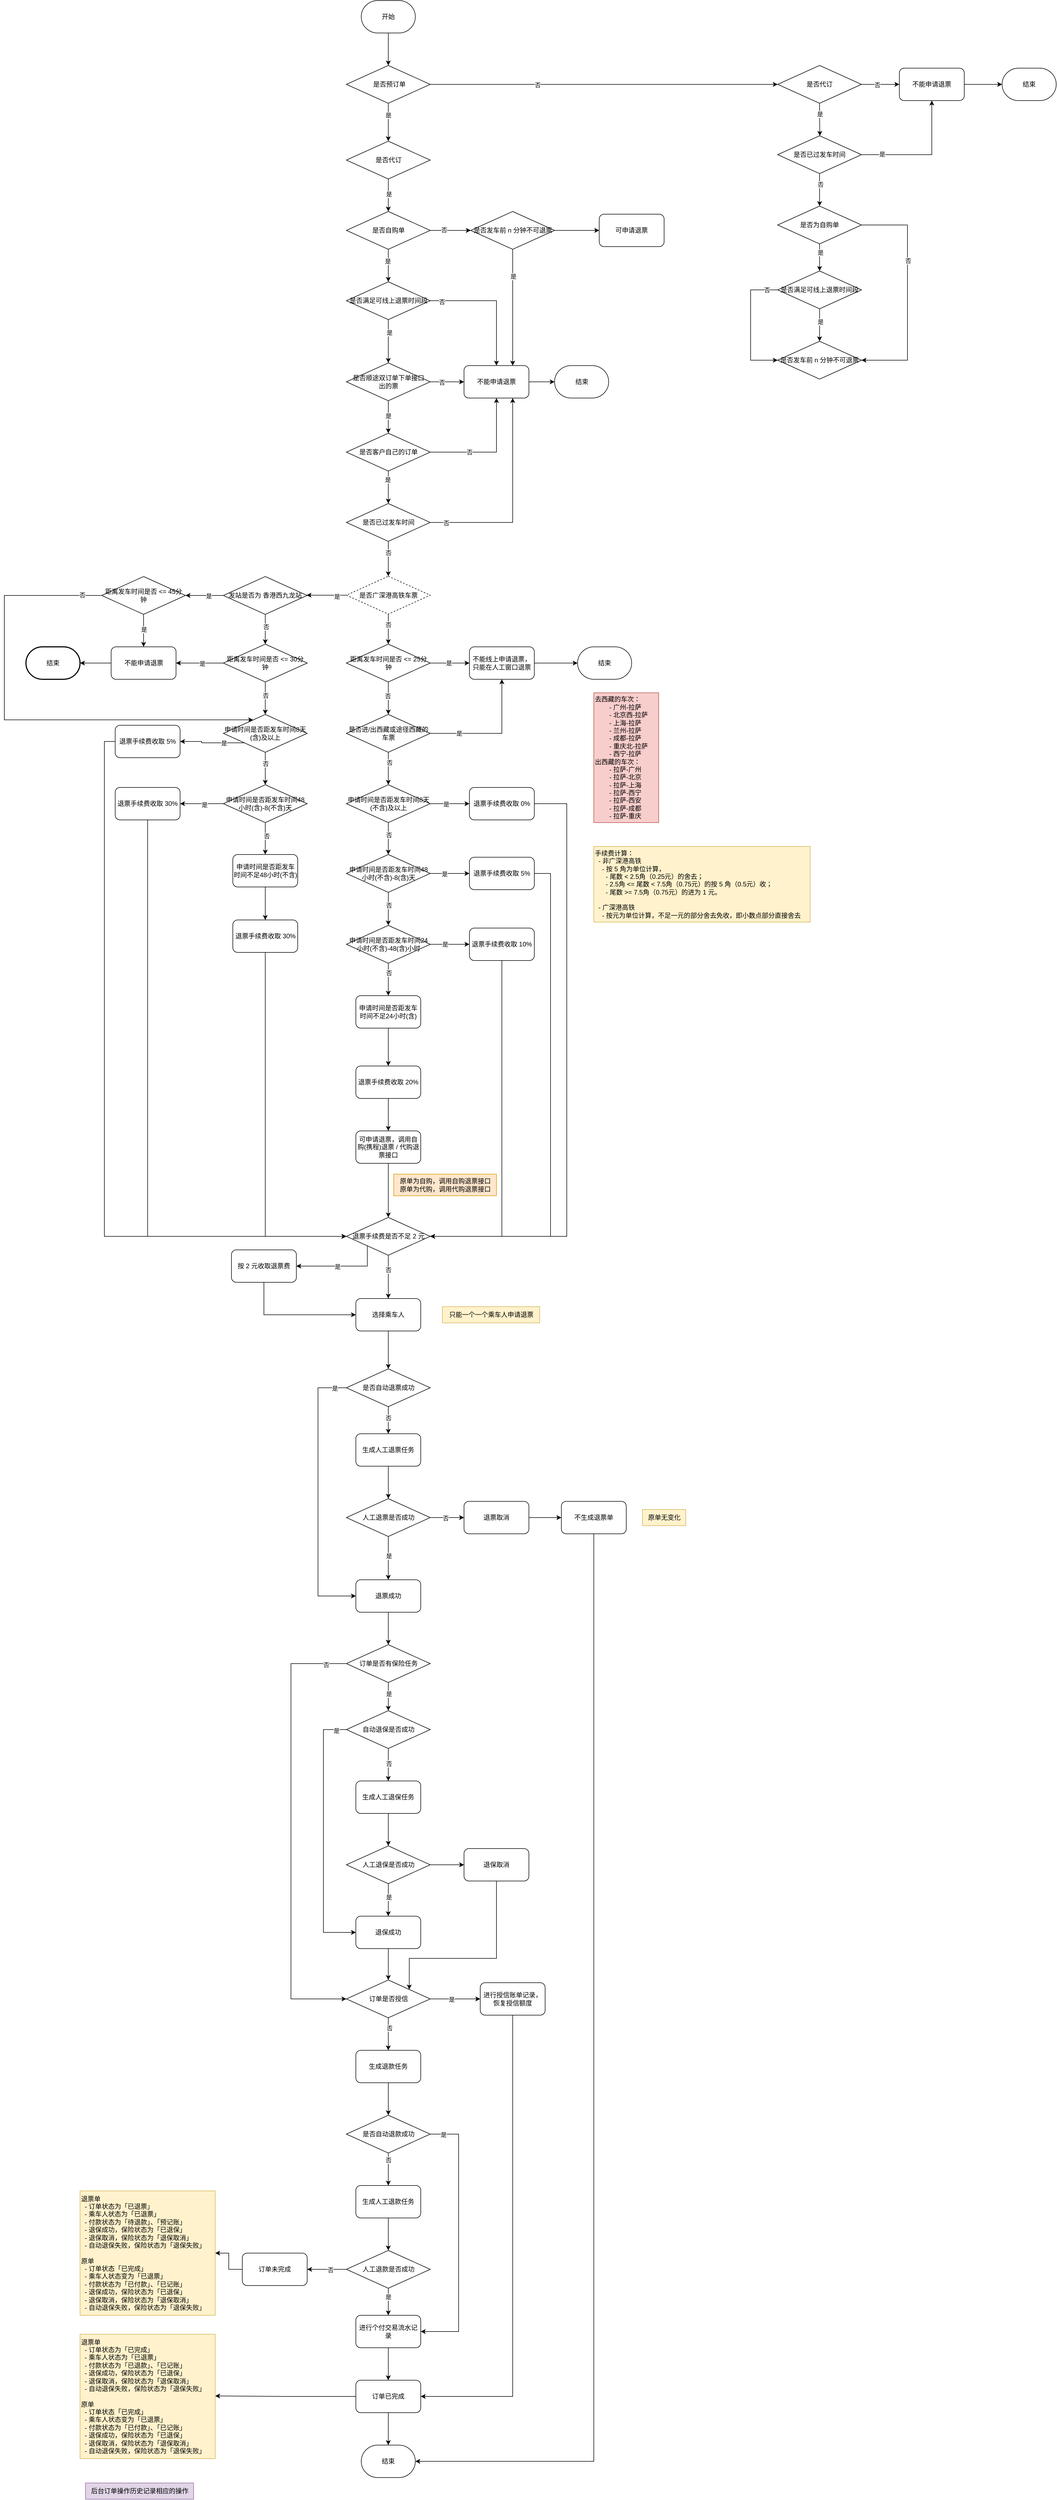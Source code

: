 <mxfile version="20.8.16" type="device"><diagram id="C5RBs43oDa-KdzZeNtuy" name="Page-1"><mxGraphModel dx="2901" dy="2383" grid="1" gridSize="10" guides="1" tooltips="1" connect="1" arrows="1" fold="1" page="1" pageScale="1" pageWidth="827" pageHeight="1169" math="0" shadow="0"><root><mxCell id="WIyWlLk6GJQsqaUBKTNV-0"/><mxCell id="WIyWlLk6GJQsqaUBKTNV-1" parent="WIyWlLk6GJQsqaUBKTNV-0"/><mxCell id="-HFYObogzJPUGP_nqLse-9" value="" style="edgeStyle=orthogonalEdgeStyle;rounded=0;orthogonalLoop=1;jettySize=auto;html=1;" edge="1" parent="WIyWlLk6GJQsqaUBKTNV-1" source="-HFYObogzJPUGP_nqLse-3" target="-HFYObogzJPUGP_nqLse-8"><mxGeometry relative="1" as="geometry"/></mxCell><mxCell id="-HFYObogzJPUGP_nqLse-10" value="是" style="edgeLabel;html=1;align=center;verticalAlign=middle;resizable=0;points=[];" vertex="1" connectable="0" parent="-HFYObogzJPUGP_nqLse-9"><mxGeometry x="-0.117" relative="1" as="geometry"><mxPoint y="1" as="offset"/></mxGeometry></mxCell><mxCell id="-HFYObogzJPUGP_nqLse-34" value="" style="edgeStyle=orthogonalEdgeStyle;rounded=0;orthogonalLoop=1;jettySize=auto;html=1;" edge="1" parent="WIyWlLk6GJQsqaUBKTNV-1" source="-HFYObogzJPUGP_nqLse-3" target="-HFYObogzJPUGP_nqLse-33"><mxGeometry relative="1" as="geometry"/></mxCell><mxCell id="-HFYObogzJPUGP_nqLse-35" value="否" style="edgeLabel;html=1;align=center;verticalAlign=middle;resizable=0;points=[];" vertex="1" connectable="0" parent="-HFYObogzJPUGP_nqLse-34"><mxGeometry x="-0.324" relative="1" as="geometry"><mxPoint y="1" as="offset"/></mxGeometry></mxCell><mxCell id="-HFYObogzJPUGP_nqLse-3" value="是否顺途双订单下单接口&lt;br&gt;出的票" style="rhombus;whiteSpace=wrap;html=1;strokeWidth=1;" vertex="1" parent="WIyWlLk6GJQsqaUBKTNV-1"><mxGeometry x="-157.5" y="410" width="155" height="70" as="geometry"/></mxCell><mxCell id="-HFYObogzJPUGP_nqLse-14" value="" style="edgeStyle=orthogonalEdgeStyle;rounded=0;orthogonalLoop=1;jettySize=auto;html=1;" edge="1" parent="WIyWlLk6GJQsqaUBKTNV-1" source="-HFYObogzJPUGP_nqLse-8" target="-HFYObogzJPUGP_nqLse-12"><mxGeometry relative="1" as="geometry"/></mxCell><mxCell id="-HFYObogzJPUGP_nqLse-15" value="是" style="edgeLabel;html=1;align=center;verticalAlign=middle;resizable=0;points=[];" vertex="1" connectable="0" parent="-HFYObogzJPUGP_nqLse-14"><mxGeometry x="-0.467" y="-1" relative="1" as="geometry"><mxPoint as="offset"/></mxGeometry></mxCell><mxCell id="-HFYObogzJPUGP_nqLse-30" value="" style="edgeStyle=orthogonalEdgeStyle;rounded=0;orthogonalLoop=1;jettySize=auto;html=1;entryX=0.5;entryY=1;entryDx=0;entryDy=0;" edge="1" parent="WIyWlLk6GJQsqaUBKTNV-1" source="-HFYObogzJPUGP_nqLse-8" target="-HFYObogzJPUGP_nqLse-33"><mxGeometry relative="1" as="geometry"><mxPoint x="70" y="575" as="targetPoint"/></mxGeometry></mxCell><mxCell id="-HFYObogzJPUGP_nqLse-31" value="否" style="edgeLabel;html=1;align=center;verticalAlign=middle;resizable=0;points=[];" vertex="1" connectable="0" parent="-HFYObogzJPUGP_nqLse-30"><mxGeometry x="-0.352" y="1" relative="1" as="geometry"><mxPoint y="1" as="offset"/></mxGeometry></mxCell><mxCell id="-HFYObogzJPUGP_nqLse-8" value="是否客户自己的订单" style="rhombus;whiteSpace=wrap;html=1;strokeWidth=1;" vertex="1" parent="WIyWlLk6GJQsqaUBKTNV-1"><mxGeometry x="-157.5" y="540" width="155" height="70" as="geometry"/></mxCell><mxCell id="-HFYObogzJPUGP_nqLse-17" value="" style="edgeStyle=orthogonalEdgeStyle;rounded=0;orthogonalLoop=1;jettySize=auto;html=1;" edge="1" parent="WIyWlLk6GJQsqaUBKTNV-1" source="-HFYObogzJPUGP_nqLse-12" target="-HFYObogzJPUGP_nqLse-16"><mxGeometry relative="1" as="geometry"/></mxCell><mxCell id="-HFYObogzJPUGP_nqLse-19" value="否" style="edgeLabel;html=1;align=center;verticalAlign=middle;resizable=0;points=[];" vertex="1" connectable="0" parent="-HFYObogzJPUGP_nqLse-17"><mxGeometry x="-0.349" relative="1" as="geometry"><mxPoint as="offset"/></mxGeometry></mxCell><mxCell id="-HFYObogzJPUGP_nqLse-267" style="edgeStyle=orthogonalEdgeStyle;rounded=0;orthogonalLoop=1;jettySize=auto;html=1;exitX=1;exitY=0.5;exitDx=0;exitDy=0;entryX=0.75;entryY=1;entryDx=0;entryDy=0;" edge="1" parent="WIyWlLk6GJQsqaUBKTNV-1" source="-HFYObogzJPUGP_nqLse-12" target="-HFYObogzJPUGP_nqLse-33"><mxGeometry relative="1" as="geometry"/></mxCell><mxCell id="-HFYObogzJPUGP_nqLse-268" value="否" style="edgeLabel;html=1;align=center;verticalAlign=middle;resizable=0;points=[];" vertex="1" connectable="0" parent="-HFYObogzJPUGP_nqLse-267"><mxGeometry x="-0.847" relative="1" as="geometry"><mxPoint y="1" as="offset"/></mxGeometry></mxCell><mxCell id="-HFYObogzJPUGP_nqLse-12" value="是否已过发车时间" style="rhombus;whiteSpace=wrap;html=1;strokeWidth=1;" vertex="1" parent="WIyWlLk6GJQsqaUBKTNV-1"><mxGeometry x="-157.5" y="670" width="155" height="70" as="geometry"/></mxCell><mxCell id="-HFYObogzJPUGP_nqLse-21" value="" style="edgeStyle=orthogonalEdgeStyle;rounded=0;orthogonalLoop=1;jettySize=auto;html=1;" edge="1" parent="WIyWlLk6GJQsqaUBKTNV-1" source="-HFYObogzJPUGP_nqLse-16" target="-HFYObogzJPUGP_nqLse-20"><mxGeometry relative="1" as="geometry"/></mxCell><mxCell id="-HFYObogzJPUGP_nqLse-23" value="否" style="edgeLabel;html=1;align=center;verticalAlign=middle;resizable=0;points=[];" vertex="1" connectable="0" parent="-HFYObogzJPUGP_nqLse-21"><mxGeometry x="-0.315" relative="1" as="geometry"><mxPoint as="offset"/></mxGeometry></mxCell><mxCell id="-HFYObogzJPUGP_nqLse-38" value="" style="edgeStyle=orthogonalEdgeStyle;rounded=0;orthogonalLoop=1;jettySize=auto;html=1;exitX=1;exitY=0.5;exitDx=0;exitDy=0;" edge="1" parent="WIyWlLk6GJQsqaUBKTNV-1" source="-HFYObogzJPUGP_nqLse-20" target="-HFYObogzJPUGP_nqLse-37"><mxGeometry relative="1" as="geometry"/></mxCell><mxCell id="-HFYObogzJPUGP_nqLse-39" value="是" style="edgeLabel;html=1;align=center;verticalAlign=middle;resizable=0;points=[];" vertex="1" connectable="0" parent="-HFYObogzJPUGP_nqLse-38"><mxGeometry x="-0.076" relative="1" as="geometry"><mxPoint x="1" as="offset"/></mxGeometry></mxCell><mxCell id="-HFYObogzJPUGP_nqLse-196" value="" style="edgeStyle=orthogonalEdgeStyle;rounded=0;orthogonalLoop=1;jettySize=auto;html=1;" edge="1" parent="WIyWlLk6GJQsqaUBKTNV-1" source="-HFYObogzJPUGP_nqLse-16" target="-HFYObogzJPUGP_nqLse-195"><mxGeometry relative="1" as="geometry"><Array as="points"><mxPoint x="-190" y="840"/><mxPoint x="-190" y="840"/></Array></mxGeometry></mxCell><mxCell id="-HFYObogzJPUGP_nqLse-197" value="是" style="edgeLabel;html=1;align=center;verticalAlign=middle;resizable=0;points=[];" vertex="1" connectable="0" parent="-HFYObogzJPUGP_nqLse-196"><mxGeometry x="-0.497" y="2" relative="1" as="geometry"><mxPoint x="1" as="offset"/></mxGeometry></mxCell><mxCell id="-HFYObogzJPUGP_nqLse-16" value="是否广深港高铁车票" style="rhombus;whiteSpace=wrap;html=1;strokeWidth=1;dashed=1;" vertex="1" parent="WIyWlLk6GJQsqaUBKTNV-1"><mxGeometry x="-157.5" y="804.5" width="155" height="70" as="geometry"/></mxCell><mxCell id="-HFYObogzJPUGP_nqLse-47" value="" style="edgeStyle=orthogonalEdgeStyle;rounded=0;orthogonalLoop=1;jettySize=auto;html=1;exitX=1;exitY=0.5;exitDx=0;exitDy=0;" edge="1" parent="WIyWlLk6GJQsqaUBKTNV-1" source="-HFYObogzJPUGP_nqLse-50" target="-HFYObogzJPUGP_nqLse-37"><mxGeometry relative="1" as="geometry"><mxPoint x="150" y="1030" as="targetPoint"/></mxGeometry></mxCell><mxCell id="-HFYObogzJPUGP_nqLse-48" value="是" style="edgeLabel;html=1;align=center;verticalAlign=middle;resizable=0;points=[];" vertex="1" connectable="0" parent="-HFYObogzJPUGP_nqLse-47"><mxGeometry x="-0.545" y="1" relative="1" as="geometry"><mxPoint y="1" as="offset"/></mxGeometry></mxCell><mxCell id="-HFYObogzJPUGP_nqLse-51" value="" style="edgeStyle=orthogonalEdgeStyle;rounded=0;orthogonalLoop=1;jettySize=auto;html=1;" edge="1" parent="WIyWlLk6GJQsqaUBKTNV-1" source="-HFYObogzJPUGP_nqLse-20" target="-HFYObogzJPUGP_nqLse-50"><mxGeometry relative="1" as="geometry"/></mxCell><mxCell id="-HFYObogzJPUGP_nqLse-52" value="否" style="edgeLabel;html=1;align=center;verticalAlign=middle;resizable=0;points=[];" vertex="1" connectable="0" parent="-HFYObogzJPUGP_nqLse-51"><mxGeometry x="-0.133" y="-1" relative="1" as="geometry"><mxPoint as="offset"/></mxGeometry></mxCell><mxCell id="-HFYObogzJPUGP_nqLse-20" value="距离发车时间是否 &amp;lt;= 25分钟" style="rhombus;whiteSpace=wrap;html=1;strokeWidth=1;" vertex="1" parent="WIyWlLk6GJQsqaUBKTNV-1"><mxGeometry x="-157.5" y="930" width="155" height="70" as="geometry"/></mxCell><mxCell id="-HFYObogzJPUGP_nqLse-27" value="结束" style="strokeWidth=1;html=1;shape=mxgraph.flowchart.terminator;whiteSpace=wrap;" vertex="1" parent="WIyWlLk6GJQsqaUBKTNV-1"><mxGeometry x="227.5" y="415" width="100" height="60" as="geometry"/></mxCell><mxCell id="-HFYObogzJPUGP_nqLse-36" style="edgeStyle=orthogonalEdgeStyle;rounded=0;orthogonalLoop=1;jettySize=auto;html=1;exitX=1;exitY=0.5;exitDx=0;exitDy=0;entryX=0;entryY=0.5;entryDx=0;entryDy=0;entryPerimeter=0;" edge="1" parent="WIyWlLk6GJQsqaUBKTNV-1" source="-HFYObogzJPUGP_nqLse-33" target="-HFYObogzJPUGP_nqLse-27"><mxGeometry relative="1" as="geometry"/></mxCell><mxCell id="-HFYObogzJPUGP_nqLse-33" value="不能申请退票" style="rounded=1;whiteSpace=wrap;html=1;strokeWidth=1;" vertex="1" parent="WIyWlLk6GJQsqaUBKTNV-1"><mxGeometry x="60" y="415" width="120" height="60" as="geometry"/></mxCell><mxCell id="-HFYObogzJPUGP_nqLse-320" value="" style="edgeStyle=orthogonalEdgeStyle;rounded=0;orthogonalLoop=1;jettySize=auto;html=1;" edge="1" parent="WIyWlLk6GJQsqaUBKTNV-1" source="-HFYObogzJPUGP_nqLse-37" target="-HFYObogzJPUGP_nqLse-319"><mxGeometry relative="1" as="geometry"/></mxCell><mxCell id="-HFYObogzJPUGP_nqLse-37" value="不能线上申请退票，&lt;br&gt;只能在人工窗口退票" style="rounded=1;whiteSpace=wrap;html=1;strokeWidth=1;" vertex="1" parent="WIyWlLk6GJQsqaUBKTNV-1"><mxGeometry x="70" y="935" width="120" height="60" as="geometry"/></mxCell><mxCell id="-HFYObogzJPUGP_nqLse-42" value="去西藏的车次：&lt;br&gt;&lt;span style=&quot;white-space: pre;&quot;&gt;&#9;&lt;/span&gt;- 广州-拉萨&lt;br&gt;&lt;span style=&quot;white-space: pre;&quot;&gt;&#9;&lt;/span&gt;- 北京西-拉萨&lt;br&gt;&lt;span style=&quot;white-space: pre;&quot;&gt;&#9;&lt;/span&gt;- 上海-拉萨&lt;br&gt;&lt;span style=&quot;white-space: pre;&quot;&gt;&#9;&lt;/span&gt;- 兰州-拉萨&lt;br&gt;&lt;span style=&quot;white-space: pre;&quot;&gt;&#9;&lt;/span&gt;- 成都-拉萨&lt;br&gt;&lt;span style=&quot;white-space: pre;&quot;&gt;&#9;&lt;/span&gt;- 重庆北-拉萨&lt;br&gt;&lt;span style=&quot;white-space: pre;&quot;&gt;&#9;&lt;/span&gt;- 西宁-拉萨&lt;br&gt;出西藏的车次：&lt;br&gt;&lt;span style=&quot;white-space: pre;&quot;&gt;&#9;&lt;/span&gt;- 拉萨-广州&lt;br&gt;&lt;span style=&quot;white-space: pre;&quot;&gt;&#9;&lt;/span&gt;- 拉萨-北京&lt;br&gt;&lt;span style=&quot;white-space: pre;&quot;&gt;&#9;&lt;/span&gt;- 拉萨-上海&lt;br&gt;&lt;span style=&quot;white-space: pre;&quot;&gt;&#9;&lt;/span&gt;- 拉萨-西宁&lt;br&gt;&lt;span style=&quot;white-space: pre;&quot;&gt;&#9;&lt;/span&gt;- 拉萨-西安&lt;br&gt;&lt;span style=&quot;white-space: pre;&quot;&gt;&#9;&lt;/span&gt;- 拉萨-成都&lt;br&gt;&lt;span style=&quot;white-space: pre;&quot;&gt;&#9;&lt;/span&gt;- 拉萨-重庆" style="text;html=1;align=left;verticalAlign=middle;resizable=0;points=[];autosize=1;strokeColor=#b85450;fillColor=#f8cecc;" vertex="1" parent="WIyWlLk6GJQsqaUBKTNV-1"><mxGeometry x="300" y="1020" width="120" height="240" as="geometry"/></mxCell><mxCell id="-HFYObogzJPUGP_nqLse-57" value="" style="edgeStyle=orthogonalEdgeStyle;rounded=0;orthogonalLoop=1;jettySize=auto;html=1;" edge="1" parent="WIyWlLk6GJQsqaUBKTNV-1" source="-HFYObogzJPUGP_nqLse-50" target="-HFYObogzJPUGP_nqLse-56"><mxGeometry relative="1" as="geometry"/></mxCell><mxCell id="-HFYObogzJPUGP_nqLse-58" value="否" style="edgeLabel;html=1;align=center;verticalAlign=middle;resizable=0;points=[];" vertex="1" connectable="0" parent="-HFYObogzJPUGP_nqLse-57"><mxGeometry x="-0.417" y="2" relative="1" as="geometry"><mxPoint y="1" as="offset"/></mxGeometry></mxCell><mxCell id="-HFYObogzJPUGP_nqLse-50" value="是否进/出西藏或途径西藏的车票" style="rhombus;whiteSpace=wrap;html=1;strokeWidth=1;" vertex="1" parent="WIyWlLk6GJQsqaUBKTNV-1"><mxGeometry x="-157.5" y="1060" width="155" height="70" as="geometry"/></mxCell><mxCell id="-HFYObogzJPUGP_nqLse-91" style="edgeStyle=orthogonalEdgeStyle;rounded=0;orthogonalLoop=1;jettySize=auto;html=1;exitX=1;exitY=0.5;exitDx=0;exitDy=0;entryX=1;entryY=0.5;entryDx=0;entryDy=0;" edge="1" parent="WIyWlLk6GJQsqaUBKTNV-1" source="-HFYObogzJPUGP_nqLse-55" target="-HFYObogzJPUGP_nqLse-86"><mxGeometry relative="1" as="geometry"><Array as="points"><mxPoint x="250" y="1225"/><mxPoint x="250" y="2025"/></Array></mxGeometry></mxCell><mxCell id="-HFYObogzJPUGP_nqLse-55" value="退票手续费收取 0%" style="rounded=1;whiteSpace=wrap;html=1;strokeWidth=1;" vertex="1" parent="WIyWlLk6GJQsqaUBKTNV-1"><mxGeometry x="70" y="1195" width="120" height="60" as="geometry"/></mxCell><mxCell id="-HFYObogzJPUGP_nqLse-59" value="" style="edgeStyle=orthogonalEdgeStyle;rounded=0;orthogonalLoop=1;jettySize=auto;html=1;" edge="1" parent="WIyWlLk6GJQsqaUBKTNV-1" source="-HFYObogzJPUGP_nqLse-56" target="-HFYObogzJPUGP_nqLse-55"><mxGeometry relative="1" as="geometry"/></mxCell><mxCell id="-HFYObogzJPUGP_nqLse-60" value="是" style="edgeLabel;html=1;align=center;verticalAlign=middle;resizable=0;points=[];" vertex="1" connectable="0" parent="-HFYObogzJPUGP_nqLse-59"><mxGeometry x="-0.186" y="-1" relative="1" as="geometry"><mxPoint as="offset"/></mxGeometry></mxCell><mxCell id="-HFYObogzJPUGP_nqLse-62" value="" style="edgeStyle=orthogonalEdgeStyle;rounded=0;orthogonalLoop=1;jettySize=auto;html=1;" edge="1" parent="WIyWlLk6GJQsqaUBKTNV-1" source="-HFYObogzJPUGP_nqLse-56" target="-HFYObogzJPUGP_nqLse-61"><mxGeometry relative="1" as="geometry"/></mxCell><mxCell id="-HFYObogzJPUGP_nqLse-63" value="否" style="edgeLabel;html=1;align=center;verticalAlign=middle;resizable=0;points=[];" vertex="1" connectable="0" parent="-HFYObogzJPUGP_nqLse-62"><mxGeometry x="-0.271" y="1" relative="1" as="geometry"><mxPoint y="1" as="offset"/></mxGeometry></mxCell><mxCell id="-HFYObogzJPUGP_nqLse-56" value="申请时间是否距发车时间8天(不含)及以上" style="rhombus;whiteSpace=wrap;html=1;strokeWidth=1;" vertex="1" parent="WIyWlLk6GJQsqaUBKTNV-1"><mxGeometry x="-157.5" y="1190" width="155" height="70" as="geometry"/></mxCell><mxCell id="-HFYObogzJPUGP_nqLse-65" value="" style="edgeStyle=orthogonalEdgeStyle;rounded=0;orthogonalLoop=1;jettySize=auto;html=1;" edge="1" parent="WIyWlLk6GJQsqaUBKTNV-1" source="-HFYObogzJPUGP_nqLse-61" target="-HFYObogzJPUGP_nqLse-64"><mxGeometry relative="1" as="geometry"/></mxCell><mxCell id="-HFYObogzJPUGP_nqLse-66" value="否" style="edgeLabel;html=1;align=center;verticalAlign=middle;resizable=0;points=[];" vertex="1" connectable="0" parent="-HFYObogzJPUGP_nqLse-65"><mxGeometry x="-0.262" y="1" relative="1" as="geometry"><mxPoint y="1" as="offset"/></mxGeometry></mxCell><mxCell id="-HFYObogzJPUGP_nqLse-68" value="" style="edgeStyle=orthogonalEdgeStyle;rounded=0;orthogonalLoop=1;jettySize=auto;html=1;" edge="1" parent="WIyWlLk6GJQsqaUBKTNV-1" source="-HFYObogzJPUGP_nqLse-61" target="-HFYObogzJPUGP_nqLse-67"><mxGeometry relative="1" as="geometry"/></mxCell><mxCell id="-HFYObogzJPUGP_nqLse-70" value="是" style="edgeLabel;html=1;align=center;verticalAlign=middle;resizable=0;points=[];" vertex="1" connectable="0" parent="-HFYObogzJPUGP_nqLse-68"><mxGeometry x="-0.297" relative="1" as="geometry"><mxPoint x="1" y="1" as="offset"/></mxGeometry></mxCell><mxCell id="-HFYObogzJPUGP_nqLse-61" value="申请时间是否距发车时间48小时(不含)-8(含)天" style="rhombus;whiteSpace=wrap;html=1;strokeWidth=1;" vertex="1" parent="WIyWlLk6GJQsqaUBKTNV-1"><mxGeometry x="-157.5" y="1319" width="155" height="70" as="geometry"/></mxCell><mxCell id="-HFYObogzJPUGP_nqLse-72" value="" style="edgeStyle=orthogonalEdgeStyle;rounded=0;orthogonalLoop=1;jettySize=auto;html=1;" edge="1" parent="WIyWlLk6GJQsqaUBKTNV-1" source="-HFYObogzJPUGP_nqLse-64" target="-HFYObogzJPUGP_nqLse-71"><mxGeometry relative="1" as="geometry"/></mxCell><mxCell id="-HFYObogzJPUGP_nqLse-73" value="是" style="edgeLabel;html=1;align=center;verticalAlign=middle;resizable=0;points=[];" vertex="1" connectable="0" parent="-HFYObogzJPUGP_nqLse-72"><mxGeometry x="-0.269" y="1" relative="1" as="geometry"><mxPoint x="1" y="1" as="offset"/></mxGeometry></mxCell><mxCell id="-HFYObogzJPUGP_nqLse-82" value="" style="edgeStyle=orthogonalEdgeStyle;rounded=0;orthogonalLoop=1;jettySize=auto;html=1;" edge="1" parent="WIyWlLk6GJQsqaUBKTNV-1" source="-HFYObogzJPUGP_nqLse-64" target="-HFYObogzJPUGP_nqLse-81"><mxGeometry relative="1" as="geometry"/></mxCell><mxCell id="-HFYObogzJPUGP_nqLse-83" value="否" style="edgeLabel;html=1;align=center;verticalAlign=middle;resizable=0;points=[];" vertex="1" connectable="0" parent="-HFYObogzJPUGP_nqLse-82"><mxGeometry x="-0.4" y="1" relative="1" as="geometry"><mxPoint as="offset"/></mxGeometry></mxCell><mxCell id="-HFYObogzJPUGP_nqLse-64" value="申请时间是否距发车时间24小时(不含)-48(含)小时" style="rhombus;whiteSpace=wrap;html=1;strokeWidth=1;" vertex="1" parent="WIyWlLk6GJQsqaUBKTNV-1"><mxGeometry x="-157.5" y="1450" width="155" height="70" as="geometry"/></mxCell><mxCell id="-HFYObogzJPUGP_nqLse-90" style="edgeStyle=orthogonalEdgeStyle;rounded=0;orthogonalLoop=1;jettySize=auto;html=1;exitX=1;exitY=0.5;exitDx=0;exitDy=0;entryX=1;entryY=0.5;entryDx=0;entryDy=0;" edge="1" parent="WIyWlLk6GJQsqaUBKTNV-1" source="-HFYObogzJPUGP_nqLse-67" target="-HFYObogzJPUGP_nqLse-86"><mxGeometry relative="1" as="geometry"><Array as="points"><mxPoint x="220" y="1354"/><mxPoint x="220" y="2025"/></Array></mxGeometry></mxCell><mxCell id="-HFYObogzJPUGP_nqLse-67" value="退票手续费收取 5%" style="rounded=1;whiteSpace=wrap;html=1;strokeWidth=1;" vertex="1" parent="WIyWlLk6GJQsqaUBKTNV-1"><mxGeometry x="70" y="1324" width="120" height="60" as="geometry"/></mxCell><mxCell id="-HFYObogzJPUGP_nqLse-89" style="edgeStyle=orthogonalEdgeStyle;rounded=0;orthogonalLoop=1;jettySize=auto;html=1;exitX=0.5;exitY=1;exitDx=0;exitDy=0;entryX=1;entryY=0.5;entryDx=0;entryDy=0;" edge="1" parent="WIyWlLk6GJQsqaUBKTNV-1" source="-HFYObogzJPUGP_nqLse-71" target="-HFYObogzJPUGP_nqLse-86"><mxGeometry relative="1" as="geometry"/></mxCell><mxCell id="-HFYObogzJPUGP_nqLse-71" value="退票手续费收取 10%" style="rounded=1;whiteSpace=wrap;html=1;strokeWidth=1;" vertex="1" parent="WIyWlLk6GJQsqaUBKTNV-1"><mxGeometry x="70" y="1455" width="120" height="60" as="geometry"/></mxCell><mxCell id="-HFYObogzJPUGP_nqLse-85" value="" style="edgeStyle=orthogonalEdgeStyle;rounded=0;orthogonalLoop=1;jettySize=auto;html=1;" edge="1" parent="WIyWlLk6GJQsqaUBKTNV-1" source="-HFYObogzJPUGP_nqLse-81" target="-HFYObogzJPUGP_nqLse-84"><mxGeometry relative="1" as="geometry"/></mxCell><mxCell id="-HFYObogzJPUGP_nqLse-81" value="申请时间是否距发车时间不足24小时(含)" style="rounded=1;whiteSpace=wrap;html=1;strokeWidth=1;" vertex="1" parent="WIyWlLk6GJQsqaUBKTNV-1"><mxGeometry x="-140" y="1580" width="120" height="60" as="geometry"/></mxCell><mxCell id="-HFYObogzJPUGP_nqLse-311" value="" style="edgeStyle=orthogonalEdgeStyle;rounded=0;orthogonalLoop=1;jettySize=auto;html=1;" edge="1" parent="WIyWlLk6GJQsqaUBKTNV-1" source="-HFYObogzJPUGP_nqLse-84" target="-HFYObogzJPUGP_nqLse-310"><mxGeometry relative="1" as="geometry"/></mxCell><mxCell id="-HFYObogzJPUGP_nqLse-84" value="退票手续费收取 20%" style="rounded=1;whiteSpace=wrap;html=1;strokeWidth=1;" vertex="1" parent="WIyWlLk6GJQsqaUBKTNV-1"><mxGeometry x="-140" y="1710" width="120" height="60" as="geometry"/></mxCell><mxCell id="-HFYObogzJPUGP_nqLse-93" value="" style="edgeStyle=orthogonalEdgeStyle;rounded=0;orthogonalLoop=1;jettySize=auto;html=1;" edge="1" parent="WIyWlLk6GJQsqaUBKTNV-1" source="-HFYObogzJPUGP_nqLse-86" target="-HFYObogzJPUGP_nqLse-92"><mxGeometry relative="1" as="geometry"/></mxCell><mxCell id="-HFYObogzJPUGP_nqLse-95" value="否" style="edgeLabel;html=1;align=center;verticalAlign=middle;resizable=0;points=[];" vertex="1" connectable="0" parent="-HFYObogzJPUGP_nqLse-93"><mxGeometry x="-0.338" relative="1" as="geometry"><mxPoint as="offset"/></mxGeometry></mxCell><mxCell id="-HFYObogzJPUGP_nqLse-238" style="edgeStyle=orthogonalEdgeStyle;rounded=0;orthogonalLoop=1;jettySize=auto;html=1;exitX=0;exitY=1;exitDx=0;exitDy=0;entryX=1;entryY=0.5;entryDx=0;entryDy=0;" edge="1" parent="WIyWlLk6GJQsqaUBKTNV-1" source="-HFYObogzJPUGP_nqLse-86" target="-HFYObogzJPUGP_nqLse-96"><mxGeometry relative="1" as="geometry"><Array as="points"><mxPoint x="-119" y="2080"/></Array></mxGeometry></mxCell><mxCell id="-HFYObogzJPUGP_nqLse-239" value="是" style="edgeLabel;html=1;align=center;verticalAlign=middle;resizable=0;points=[];" vertex="1" connectable="0" parent="-HFYObogzJPUGP_nqLse-238"><mxGeometry x="0.1" y="1" relative="1" as="geometry"><mxPoint as="offset"/></mxGeometry></mxCell><mxCell id="-HFYObogzJPUGP_nqLse-86" value="退票手续费是否不足 2 元" style="rhombus;whiteSpace=wrap;html=1;strokeWidth=1;" vertex="1" parent="WIyWlLk6GJQsqaUBKTNV-1"><mxGeometry x="-157.5" y="1990" width="155" height="70" as="geometry"/></mxCell><mxCell id="-HFYObogzJPUGP_nqLse-105" value="" style="edgeStyle=orthogonalEdgeStyle;rounded=0;orthogonalLoop=1;jettySize=auto;html=1;" edge="1" parent="WIyWlLk6GJQsqaUBKTNV-1" source="-HFYObogzJPUGP_nqLse-92" target="-HFYObogzJPUGP_nqLse-104"><mxGeometry relative="1" as="geometry"/></mxCell><mxCell id="-HFYObogzJPUGP_nqLse-92" value="选择乘车人" style="rounded=1;whiteSpace=wrap;html=1;strokeWidth=1;" vertex="1" parent="WIyWlLk6GJQsqaUBKTNV-1"><mxGeometry x="-140" y="2140" width="120" height="60" as="geometry"/></mxCell><mxCell id="-HFYObogzJPUGP_nqLse-100" style="edgeStyle=orthogonalEdgeStyle;rounded=0;orthogonalLoop=1;jettySize=auto;html=1;exitX=0.5;exitY=1;exitDx=0;exitDy=0;entryX=0;entryY=0.5;entryDx=0;entryDy=0;" edge="1" parent="WIyWlLk6GJQsqaUBKTNV-1" source="-HFYObogzJPUGP_nqLse-96" target="-HFYObogzJPUGP_nqLse-92"><mxGeometry relative="1" as="geometry"/></mxCell><mxCell id="-HFYObogzJPUGP_nqLse-96" value="按 2 元收取退票费" style="rounded=1;whiteSpace=wrap;html=1;strokeWidth=1;" vertex="1" parent="WIyWlLk6GJQsqaUBKTNV-1"><mxGeometry x="-370" y="2050" width="120" height="60" as="geometry"/></mxCell><mxCell id="-HFYObogzJPUGP_nqLse-99" value="只能一个一个乘车人申请退票" style="text;html=1;align=center;verticalAlign=middle;resizable=0;points=[];autosize=1;strokeColor=#d6b656;fillColor=#fff2cc;" vertex="1" parent="WIyWlLk6GJQsqaUBKTNV-1"><mxGeometry x="20" y="2155" width="180" height="30" as="geometry"/></mxCell><mxCell id="-HFYObogzJPUGP_nqLse-107" value="" style="edgeStyle=orthogonalEdgeStyle;rounded=0;orthogonalLoop=1;jettySize=auto;html=1;" edge="1" parent="WIyWlLk6GJQsqaUBKTNV-1" source="-HFYObogzJPUGP_nqLse-104" target="-HFYObogzJPUGP_nqLse-106"><mxGeometry relative="1" as="geometry"/></mxCell><mxCell id="-HFYObogzJPUGP_nqLse-108" value="否" style="edgeLabel;html=1;align=center;verticalAlign=middle;resizable=0;points=[];" vertex="1" connectable="0" parent="-HFYObogzJPUGP_nqLse-107"><mxGeometry x="-0.18" relative="1" as="geometry"><mxPoint as="offset"/></mxGeometry></mxCell><mxCell id="-HFYObogzJPUGP_nqLse-146" style="edgeStyle=orthogonalEdgeStyle;rounded=0;orthogonalLoop=1;jettySize=auto;html=1;exitX=0;exitY=0.5;exitDx=0;exitDy=0;entryX=0;entryY=0.5;entryDx=0;entryDy=0;" edge="1" parent="WIyWlLk6GJQsqaUBKTNV-1" source="-HFYObogzJPUGP_nqLse-104" target="-HFYObogzJPUGP_nqLse-109"><mxGeometry relative="1" as="geometry"><Array as="points"><mxPoint x="-210" y="2305"/><mxPoint x="-210" y="2690"/></Array></mxGeometry></mxCell><mxCell id="-HFYObogzJPUGP_nqLse-147" value="是" style="edgeLabel;html=1;align=center;verticalAlign=middle;resizable=0;points=[];" vertex="1" connectable="0" parent="-HFYObogzJPUGP_nqLse-146"><mxGeometry x="-0.915" y="1" relative="1" as="geometry"><mxPoint as="offset"/></mxGeometry></mxCell><mxCell id="-HFYObogzJPUGP_nqLse-104" value="是否自动退票成功" style="rhombus;whiteSpace=wrap;html=1;strokeWidth=1;" vertex="1" parent="WIyWlLk6GJQsqaUBKTNV-1"><mxGeometry x="-157.5" y="2270" width="155" height="70" as="geometry"/></mxCell><mxCell id="-HFYObogzJPUGP_nqLse-113" value="" style="edgeStyle=orthogonalEdgeStyle;rounded=0;orthogonalLoop=1;jettySize=auto;html=1;" edge="1" parent="WIyWlLk6GJQsqaUBKTNV-1" source="-HFYObogzJPUGP_nqLse-106" target="-HFYObogzJPUGP_nqLse-112"><mxGeometry relative="1" as="geometry"/></mxCell><mxCell id="-HFYObogzJPUGP_nqLse-106" value="生成人工退票任务" style="rounded=1;whiteSpace=wrap;html=1;strokeWidth=1;" vertex="1" parent="WIyWlLk6GJQsqaUBKTNV-1"><mxGeometry x="-140" y="2390" width="120" height="60" as="geometry"/></mxCell><mxCell id="-HFYObogzJPUGP_nqLse-145" value="" style="edgeStyle=orthogonalEdgeStyle;rounded=0;orthogonalLoop=1;jettySize=auto;html=1;" edge="1" parent="WIyWlLk6GJQsqaUBKTNV-1" source="-HFYObogzJPUGP_nqLse-109" target="-HFYObogzJPUGP_nqLse-114"><mxGeometry relative="1" as="geometry"/></mxCell><mxCell id="-HFYObogzJPUGP_nqLse-109" value="退票成功" style="rounded=1;whiteSpace=wrap;html=1;strokeWidth=1;" vertex="1" parent="WIyWlLk6GJQsqaUBKTNV-1"><mxGeometry x="-140" y="2660" width="120" height="60" as="geometry"/></mxCell><mxCell id="-HFYObogzJPUGP_nqLse-118" value="" style="edgeStyle=orthogonalEdgeStyle;rounded=0;orthogonalLoop=1;jettySize=auto;html=1;" edge="1" parent="WIyWlLk6GJQsqaUBKTNV-1" source="-HFYObogzJPUGP_nqLse-112" target="-HFYObogzJPUGP_nqLse-117"><mxGeometry relative="1" as="geometry"/></mxCell><mxCell id="-HFYObogzJPUGP_nqLse-119" value="否" style="edgeLabel;html=1;align=center;verticalAlign=middle;resizable=0;points=[];" vertex="1" connectable="0" parent="-HFYObogzJPUGP_nqLse-118"><mxGeometry x="-0.088" relative="1" as="geometry"><mxPoint y="1" as="offset"/></mxGeometry></mxCell><mxCell id="-HFYObogzJPUGP_nqLse-141" value="" style="edgeStyle=orthogonalEdgeStyle;rounded=0;orthogonalLoop=1;jettySize=auto;html=1;" edge="1" parent="WIyWlLk6GJQsqaUBKTNV-1" source="-HFYObogzJPUGP_nqLse-112" target="-HFYObogzJPUGP_nqLse-109"><mxGeometry relative="1" as="geometry"/></mxCell><mxCell id="-HFYObogzJPUGP_nqLse-142" value="是" style="edgeLabel;html=1;align=center;verticalAlign=middle;resizable=0;points=[];" vertex="1" connectable="0" parent="-HFYObogzJPUGP_nqLse-141"><mxGeometry x="-0.1" y="1" relative="1" as="geometry"><mxPoint as="offset"/></mxGeometry></mxCell><mxCell id="-HFYObogzJPUGP_nqLse-112" value="人工退票是否成功" style="rhombus;whiteSpace=wrap;html=1;strokeWidth=1;" vertex="1" parent="WIyWlLk6GJQsqaUBKTNV-1"><mxGeometry x="-157.5" y="2510" width="155" height="70" as="geometry"/></mxCell><mxCell id="-HFYObogzJPUGP_nqLse-122" value="" style="edgeStyle=orthogonalEdgeStyle;rounded=0;orthogonalLoop=1;jettySize=auto;html=1;" edge="1" parent="WIyWlLk6GJQsqaUBKTNV-1" source="-HFYObogzJPUGP_nqLse-114" target="-HFYObogzJPUGP_nqLse-120"><mxGeometry relative="1" as="geometry"/></mxCell><mxCell id="-HFYObogzJPUGP_nqLse-123" value="是" style="edgeLabel;html=1;align=center;verticalAlign=middle;resizable=0;points=[];" vertex="1" connectable="0" parent="-HFYObogzJPUGP_nqLse-122"><mxGeometry x="-0.211" y="1" relative="1" as="geometry"><mxPoint as="offset"/></mxGeometry></mxCell><mxCell id="-HFYObogzJPUGP_nqLse-192" style="edgeStyle=orthogonalEdgeStyle;rounded=0;orthogonalLoop=1;jettySize=auto;html=1;exitX=0;exitY=0.5;exitDx=0;exitDy=0;entryX=0;entryY=0.5;entryDx=0;entryDy=0;" edge="1" parent="WIyWlLk6GJQsqaUBKTNV-1" source="-HFYObogzJPUGP_nqLse-114" target="-HFYObogzJPUGP_nqLse-148"><mxGeometry relative="1" as="geometry"><Array as="points"><mxPoint x="-260" y="2815"/><mxPoint x="-260" y="3435"/></Array></mxGeometry></mxCell><mxCell id="-HFYObogzJPUGP_nqLse-193" value="否" style="edgeLabel;html=1;align=center;verticalAlign=middle;resizable=0;points=[];" vertex="1" connectable="0" parent="-HFYObogzJPUGP_nqLse-192"><mxGeometry x="-0.909" y="2" relative="1" as="geometry"><mxPoint as="offset"/></mxGeometry></mxCell><mxCell id="-HFYObogzJPUGP_nqLse-114" value="订单是否有保险任务" style="rhombus;whiteSpace=wrap;html=1;strokeWidth=1;" vertex="1" parent="WIyWlLk6GJQsqaUBKTNV-1"><mxGeometry x="-157.5" y="2780" width="155" height="70" as="geometry"/></mxCell><mxCell id="-HFYObogzJPUGP_nqLse-176" value="" style="edgeStyle=orthogonalEdgeStyle;rounded=0;orthogonalLoop=1;jettySize=auto;html=1;" edge="1" parent="WIyWlLk6GJQsqaUBKTNV-1" source="-HFYObogzJPUGP_nqLse-117" target="-HFYObogzJPUGP_nqLse-175"><mxGeometry relative="1" as="geometry"/></mxCell><mxCell id="-HFYObogzJPUGP_nqLse-117" value="退票取消" style="rounded=1;whiteSpace=wrap;html=1;strokeWidth=1;" vertex="1" parent="WIyWlLk6GJQsqaUBKTNV-1"><mxGeometry x="60" y="2515" width="120" height="60" as="geometry"/></mxCell><mxCell id="-HFYObogzJPUGP_nqLse-131" value="" style="edgeStyle=orthogonalEdgeStyle;rounded=0;orthogonalLoop=1;jettySize=auto;html=1;" edge="1" parent="WIyWlLk6GJQsqaUBKTNV-1" source="-HFYObogzJPUGP_nqLse-120" target="-HFYObogzJPUGP_nqLse-130"><mxGeometry relative="1" as="geometry"/></mxCell><mxCell id="-HFYObogzJPUGP_nqLse-132" value="否" style="edgeLabel;html=1;align=center;verticalAlign=middle;resizable=0;points=[];" vertex="1" connectable="0" parent="-HFYObogzJPUGP_nqLse-131"><mxGeometry x="-0.117" y="1" relative="1" as="geometry"><mxPoint y="1" as="offset"/></mxGeometry></mxCell><mxCell id="-HFYObogzJPUGP_nqLse-139" style="edgeStyle=orthogonalEdgeStyle;rounded=0;orthogonalLoop=1;jettySize=auto;html=1;exitX=0;exitY=0.5;exitDx=0;exitDy=0;entryX=0;entryY=0.5;entryDx=0;entryDy=0;" edge="1" parent="WIyWlLk6GJQsqaUBKTNV-1" source="-HFYObogzJPUGP_nqLse-120" target="-HFYObogzJPUGP_nqLse-136"><mxGeometry relative="1" as="geometry"><Array as="points"><mxPoint x="-200" y="2937"/><mxPoint x="-200" y="3312"/></Array></mxGeometry></mxCell><mxCell id="-HFYObogzJPUGP_nqLse-140" value="是" style="edgeLabel;html=1;align=center;verticalAlign=middle;resizable=0;points=[];" vertex="1" connectable="0" parent="-HFYObogzJPUGP_nqLse-139"><mxGeometry x="-0.918" y="2" relative="1" as="geometry"><mxPoint x="1" as="offset"/></mxGeometry></mxCell><mxCell id="-HFYObogzJPUGP_nqLse-120" value="自动退保是否成功" style="rhombus;whiteSpace=wrap;html=1;strokeWidth=1;" vertex="1" parent="WIyWlLk6GJQsqaUBKTNV-1"><mxGeometry x="-157.5" y="2902" width="155" height="70" as="geometry"/></mxCell><mxCell id="-HFYObogzJPUGP_nqLse-134" value="" style="edgeStyle=orthogonalEdgeStyle;rounded=0;orthogonalLoop=1;jettySize=auto;html=1;" edge="1" parent="WIyWlLk6GJQsqaUBKTNV-1" source="-HFYObogzJPUGP_nqLse-130" target="-HFYObogzJPUGP_nqLse-133"><mxGeometry relative="1" as="geometry"/></mxCell><mxCell id="-HFYObogzJPUGP_nqLse-130" value="生成人工退保任务" style="rounded=1;whiteSpace=wrap;html=1;strokeWidth=1;" vertex="1" parent="WIyWlLk6GJQsqaUBKTNV-1"><mxGeometry x="-140" y="3032" width="120" height="60" as="geometry"/></mxCell><mxCell id="-HFYObogzJPUGP_nqLse-137" value="" style="edgeStyle=orthogonalEdgeStyle;rounded=0;orthogonalLoop=1;jettySize=auto;html=1;" edge="1" parent="WIyWlLk6GJQsqaUBKTNV-1" source="-HFYObogzJPUGP_nqLse-133" target="-HFYObogzJPUGP_nqLse-136"><mxGeometry relative="1" as="geometry"/></mxCell><mxCell id="-HFYObogzJPUGP_nqLse-138" value="是" style="edgeLabel;html=1;align=center;verticalAlign=middle;resizable=0;points=[];" vertex="1" connectable="0" parent="-HFYObogzJPUGP_nqLse-137"><mxGeometry x="-0.183" y="1" relative="1" as="geometry"><mxPoint as="offset"/></mxGeometry></mxCell><mxCell id="-HFYObogzJPUGP_nqLse-190" value="" style="edgeStyle=orthogonalEdgeStyle;rounded=0;orthogonalLoop=1;jettySize=auto;html=1;" edge="1" parent="WIyWlLk6GJQsqaUBKTNV-1" source="-HFYObogzJPUGP_nqLse-133" target="-HFYObogzJPUGP_nqLse-189"><mxGeometry relative="1" as="geometry"/></mxCell><mxCell id="-HFYObogzJPUGP_nqLse-133" value="人工退保是否成功" style="rhombus;whiteSpace=wrap;html=1;strokeWidth=1;" vertex="1" parent="WIyWlLk6GJQsqaUBKTNV-1"><mxGeometry x="-157.5" y="3152" width="155" height="70" as="geometry"/></mxCell><mxCell id="-HFYObogzJPUGP_nqLse-149" value="" style="edgeStyle=orthogonalEdgeStyle;rounded=0;orthogonalLoop=1;jettySize=auto;html=1;" edge="1" parent="WIyWlLk6GJQsqaUBKTNV-1" source="-HFYObogzJPUGP_nqLse-136" target="-HFYObogzJPUGP_nqLse-148"><mxGeometry relative="1" as="geometry"/></mxCell><mxCell id="-HFYObogzJPUGP_nqLse-136" value="退保成功" style="rounded=1;whiteSpace=wrap;html=1;strokeWidth=1;" vertex="1" parent="WIyWlLk6GJQsqaUBKTNV-1"><mxGeometry x="-140" y="3282" width="120" height="60" as="geometry"/></mxCell><mxCell id="-HFYObogzJPUGP_nqLse-151" value="" style="edgeStyle=orthogonalEdgeStyle;rounded=0;orthogonalLoop=1;jettySize=auto;html=1;" edge="1" parent="WIyWlLk6GJQsqaUBKTNV-1" source="-HFYObogzJPUGP_nqLse-148" target="-HFYObogzJPUGP_nqLse-150"><mxGeometry relative="1" as="geometry"><Array as="points"><mxPoint x="-80" y="3500"/><mxPoint x="-80" y="3500"/></Array></mxGeometry></mxCell><mxCell id="-HFYObogzJPUGP_nqLse-152" value="否" style="edgeLabel;html=1;align=center;verticalAlign=middle;resizable=0;points=[];" vertex="1" connectable="0" parent="-HFYObogzJPUGP_nqLse-151"><mxGeometry x="-0.417" y="2" relative="1" as="geometry"><mxPoint y="1" as="offset"/></mxGeometry></mxCell><mxCell id="-HFYObogzJPUGP_nqLse-154" value="" style="edgeStyle=orthogonalEdgeStyle;rounded=0;orthogonalLoop=1;jettySize=auto;html=1;" edge="1" parent="WIyWlLk6GJQsqaUBKTNV-1" source="-HFYObogzJPUGP_nqLse-148" target="-HFYObogzJPUGP_nqLse-153"><mxGeometry relative="1" as="geometry"/></mxCell><mxCell id="-HFYObogzJPUGP_nqLse-155" value="是" style="edgeLabel;html=1;align=center;verticalAlign=middle;resizable=0;points=[];" vertex="1" connectable="0" parent="-HFYObogzJPUGP_nqLse-154"><mxGeometry x="-0.168" relative="1" as="geometry"><mxPoint x="1" y="1" as="offset"/></mxGeometry></mxCell><mxCell id="-HFYObogzJPUGP_nqLse-148" value="订单是否授信" style="rhombus;whiteSpace=wrap;html=1;strokeWidth=1;" vertex="1" parent="WIyWlLk6GJQsqaUBKTNV-1"><mxGeometry x="-157.5" y="3400" width="155" height="70" as="geometry"/></mxCell><mxCell id="-HFYObogzJPUGP_nqLse-157" value="" style="edgeStyle=orthogonalEdgeStyle;rounded=0;orthogonalLoop=1;jettySize=auto;html=1;" edge="1" parent="WIyWlLk6GJQsqaUBKTNV-1" source="-HFYObogzJPUGP_nqLse-150" target="-HFYObogzJPUGP_nqLse-156"><mxGeometry relative="1" as="geometry"/></mxCell><mxCell id="-HFYObogzJPUGP_nqLse-150" value="生成退款任务" style="rounded=1;whiteSpace=wrap;html=1;strokeWidth=1;" vertex="1" parent="WIyWlLk6GJQsqaUBKTNV-1"><mxGeometry x="-140" y="3530" width="120" height="60" as="geometry"/></mxCell><mxCell id="-HFYObogzJPUGP_nqLse-168" style="edgeStyle=orthogonalEdgeStyle;rounded=0;orthogonalLoop=1;jettySize=auto;html=1;exitX=0.5;exitY=1;exitDx=0;exitDy=0;entryX=1;entryY=0.5;entryDx=0;entryDy=0;" edge="1" parent="WIyWlLk6GJQsqaUBKTNV-1" source="-HFYObogzJPUGP_nqLse-153" target="-HFYObogzJPUGP_nqLse-166"><mxGeometry relative="1" as="geometry"/></mxCell><mxCell id="-HFYObogzJPUGP_nqLse-153" value="进行授信账单记录，恢复授信额度" style="rounded=1;whiteSpace=wrap;html=1;strokeWidth=1;" vertex="1" parent="WIyWlLk6GJQsqaUBKTNV-1"><mxGeometry x="90" y="3405" width="120" height="60" as="geometry"/></mxCell><mxCell id="-HFYObogzJPUGP_nqLse-159" value="" style="edgeStyle=orthogonalEdgeStyle;rounded=0;orthogonalLoop=1;jettySize=auto;html=1;" edge="1" parent="WIyWlLk6GJQsqaUBKTNV-1" source="-HFYObogzJPUGP_nqLse-156" target="-HFYObogzJPUGP_nqLse-158"><mxGeometry relative="1" as="geometry"/></mxCell><mxCell id="-HFYObogzJPUGP_nqLse-160" value="否" style="edgeLabel;html=1;align=center;verticalAlign=middle;resizable=0;points=[];" vertex="1" connectable="0" parent="-HFYObogzJPUGP_nqLse-159"><mxGeometry x="-0.567" relative="1" as="geometry"><mxPoint as="offset"/></mxGeometry></mxCell><mxCell id="-HFYObogzJPUGP_nqLse-180" style="edgeStyle=orthogonalEdgeStyle;rounded=0;orthogonalLoop=1;jettySize=auto;html=1;exitX=1;exitY=0.5;exitDx=0;exitDy=0;entryX=1;entryY=0.5;entryDx=0;entryDy=0;" edge="1" parent="WIyWlLk6GJQsqaUBKTNV-1" source="-HFYObogzJPUGP_nqLse-156" target="-HFYObogzJPUGP_nqLse-163"><mxGeometry relative="1" as="geometry"><Array as="points"><mxPoint x="50" y="3685"/><mxPoint x="50" y="4050"/></Array></mxGeometry></mxCell><mxCell id="-HFYObogzJPUGP_nqLse-181" value="是" style="edgeLabel;html=1;align=center;verticalAlign=middle;resizable=0;points=[];" vertex="1" connectable="0" parent="-HFYObogzJPUGP_nqLse-180"><mxGeometry x="-0.904" relative="1" as="geometry"><mxPoint x="1" y="1" as="offset"/></mxGeometry></mxCell><mxCell id="-HFYObogzJPUGP_nqLse-156" value="是否自动退款成功" style="rhombus;whiteSpace=wrap;html=1;strokeWidth=1;" vertex="1" parent="WIyWlLk6GJQsqaUBKTNV-1"><mxGeometry x="-157.5" y="3650" width="155" height="70" as="geometry"/></mxCell><mxCell id="-HFYObogzJPUGP_nqLse-162" value="" style="edgeStyle=orthogonalEdgeStyle;rounded=0;orthogonalLoop=1;jettySize=auto;html=1;" edge="1" parent="WIyWlLk6GJQsqaUBKTNV-1" source="-HFYObogzJPUGP_nqLse-158" target="-HFYObogzJPUGP_nqLse-161"><mxGeometry relative="1" as="geometry"/></mxCell><mxCell id="-HFYObogzJPUGP_nqLse-158" value="生成人工退款任务" style="rounded=1;whiteSpace=wrap;html=1;strokeWidth=1;" vertex="1" parent="WIyWlLk6GJQsqaUBKTNV-1"><mxGeometry x="-140" y="3780" width="120" height="60" as="geometry"/></mxCell><mxCell id="-HFYObogzJPUGP_nqLse-164" value="" style="edgeStyle=orthogonalEdgeStyle;rounded=0;orthogonalLoop=1;jettySize=auto;html=1;" edge="1" parent="WIyWlLk6GJQsqaUBKTNV-1" source="-HFYObogzJPUGP_nqLse-161" target="-HFYObogzJPUGP_nqLse-163"><mxGeometry relative="1" as="geometry"/></mxCell><mxCell id="-HFYObogzJPUGP_nqLse-165" value="是" style="edgeLabel;html=1;align=center;verticalAlign=middle;resizable=0;points=[];" vertex="1" connectable="0" parent="-HFYObogzJPUGP_nqLse-164"><mxGeometry x="-0.36" relative="1" as="geometry"><mxPoint as="offset"/></mxGeometry></mxCell><mxCell id="-HFYObogzJPUGP_nqLse-172" value="" style="edgeStyle=orthogonalEdgeStyle;rounded=0;orthogonalLoop=1;jettySize=auto;html=1;" edge="1" parent="WIyWlLk6GJQsqaUBKTNV-1" source="-HFYObogzJPUGP_nqLse-161" target="-HFYObogzJPUGP_nqLse-171"><mxGeometry relative="1" as="geometry"/></mxCell><mxCell id="-HFYObogzJPUGP_nqLse-173" value="否" style="edgeLabel;html=1;align=center;verticalAlign=middle;resizable=0;points=[];" vertex="1" connectable="0" parent="-HFYObogzJPUGP_nqLse-172"><mxGeometry x="-0.159" y="1" relative="1" as="geometry"><mxPoint x="1" as="offset"/></mxGeometry></mxCell><mxCell id="-HFYObogzJPUGP_nqLse-161" value="人工退款是否成功" style="rhombus;whiteSpace=wrap;html=1;strokeWidth=1;" vertex="1" parent="WIyWlLk6GJQsqaUBKTNV-1"><mxGeometry x="-157.5" y="3900" width="155" height="70" as="geometry"/></mxCell><mxCell id="-HFYObogzJPUGP_nqLse-167" value="" style="edgeStyle=orthogonalEdgeStyle;rounded=0;orthogonalLoop=1;jettySize=auto;html=1;" edge="1" parent="WIyWlLk6GJQsqaUBKTNV-1" source="-HFYObogzJPUGP_nqLse-163" target="-HFYObogzJPUGP_nqLse-166"><mxGeometry relative="1" as="geometry"/></mxCell><mxCell id="-HFYObogzJPUGP_nqLse-163" value="进行个付交易流水记录" style="rounded=1;whiteSpace=wrap;html=1;strokeWidth=1;" vertex="1" parent="WIyWlLk6GJQsqaUBKTNV-1"><mxGeometry x="-140" y="4020" width="120" height="60" as="geometry"/></mxCell><mxCell id="-HFYObogzJPUGP_nqLse-170" value="" style="edgeStyle=orthogonalEdgeStyle;rounded=0;orthogonalLoop=1;jettySize=auto;html=1;" edge="1" parent="WIyWlLk6GJQsqaUBKTNV-1" source="-HFYObogzJPUGP_nqLse-166" target="-HFYObogzJPUGP_nqLse-169"><mxGeometry relative="1" as="geometry"/></mxCell><mxCell id="-HFYObogzJPUGP_nqLse-184" style="edgeStyle=orthogonalEdgeStyle;rounded=0;orthogonalLoop=1;jettySize=auto;html=1;exitX=0;exitY=0.5;exitDx=0;exitDy=0;entryX=1;entryY=0.496;entryDx=0;entryDy=0;entryPerimeter=0;" edge="1" parent="WIyWlLk6GJQsqaUBKTNV-1" source="-HFYObogzJPUGP_nqLse-166" target="-HFYObogzJPUGP_nqLse-179"><mxGeometry relative="1" as="geometry"/></mxCell><mxCell id="-HFYObogzJPUGP_nqLse-166" value="订单已完成" style="rounded=1;whiteSpace=wrap;html=1;strokeWidth=1;" vertex="1" parent="WIyWlLk6GJQsqaUBKTNV-1"><mxGeometry x="-140" y="4140" width="120" height="60" as="geometry"/></mxCell><mxCell id="-HFYObogzJPUGP_nqLse-169" value="结束" style="strokeWidth=1;html=1;shape=mxgraph.flowchart.terminator;whiteSpace=wrap;" vertex="1" parent="WIyWlLk6GJQsqaUBKTNV-1"><mxGeometry x="-130" y="4260" width="100" height="60" as="geometry"/></mxCell><mxCell id="-HFYObogzJPUGP_nqLse-182" value="" style="edgeStyle=orthogonalEdgeStyle;rounded=0;orthogonalLoop=1;jettySize=auto;html=1;" edge="1" parent="WIyWlLk6GJQsqaUBKTNV-1" source="-HFYObogzJPUGP_nqLse-171" target="-HFYObogzJPUGP_nqLse-174"><mxGeometry relative="1" as="geometry"/></mxCell><mxCell id="-HFYObogzJPUGP_nqLse-171" value="订单未完成" style="rounded=1;whiteSpace=wrap;html=1;strokeWidth=1;" vertex="1" parent="WIyWlLk6GJQsqaUBKTNV-1"><mxGeometry x="-350" y="3905" width="120" height="60" as="geometry"/></mxCell><mxCell id="-HFYObogzJPUGP_nqLse-174" value="退票单&lt;br&gt;&amp;nbsp; - 订单状态为「已退票」&lt;br&gt;&amp;nbsp; - 乘车人状态为「已退票」&lt;br&gt;&amp;nbsp; - 付款状态为「待退款」、「预记账」&lt;br&gt;&amp;nbsp; - 退保成功，保险状态为「已退保」&lt;br style=&quot;border-color: var(--border-color);&quot;&gt;&amp;nbsp; - 退保取消，保险状态为「退保取消」&lt;br style=&quot;border-color: var(--border-color);&quot;&gt;&amp;nbsp; - 自动退保失败，保险状态为「退保失败」&lt;br&gt;&lt;br&gt;原单&lt;br style=&quot;border-color: var(--border-color);&quot;&gt;&amp;nbsp; - 订单状态「已完成」&lt;br style=&quot;border-color: var(--border-color);&quot;&gt;&amp;nbsp; - 乘车人状态变为「已退票」&lt;br style=&quot;border-color: var(--border-color);&quot;&gt;&amp;nbsp; - 付款状态为「已付款」、「已记账」&lt;br style=&quot;border-color: var(--border-color);&quot;&gt;&amp;nbsp; - 退保成功，保险状态为「已退保」&lt;br style=&quot;border-color: var(--border-color);&quot;&gt;&amp;nbsp; - 退保取消，保险状态为「退保取消」&lt;br style=&quot;border-color: var(--border-color);&quot;&gt;&amp;nbsp; - 自动退保失败，保险状态为「退保失败」" style="text;html=1;align=left;verticalAlign=middle;resizable=0;points=[];autosize=1;strokeColor=#d6b656;fillColor=#fff2cc;" vertex="1" parent="WIyWlLk6GJQsqaUBKTNV-1"><mxGeometry x="-650" y="3790" width="250" height="230" as="geometry"/></mxCell><mxCell id="-HFYObogzJPUGP_nqLse-177" style="edgeStyle=orthogonalEdgeStyle;rounded=0;orthogonalLoop=1;jettySize=auto;html=1;exitX=0.5;exitY=1;exitDx=0;exitDy=0;entryX=1;entryY=0.5;entryDx=0;entryDy=0;entryPerimeter=0;" edge="1" parent="WIyWlLk6GJQsqaUBKTNV-1" source="-HFYObogzJPUGP_nqLse-175" target="-HFYObogzJPUGP_nqLse-169"><mxGeometry relative="1" as="geometry"/></mxCell><mxCell id="-HFYObogzJPUGP_nqLse-175" value="不生成退票单" style="rounded=1;whiteSpace=wrap;html=1;strokeWidth=1;" vertex="1" parent="WIyWlLk6GJQsqaUBKTNV-1"><mxGeometry x="240" y="2515" width="120" height="60" as="geometry"/></mxCell><mxCell id="-HFYObogzJPUGP_nqLse-178" value="原单无变化" style="text;html=1;align=center;verticalAlign=middle;resizable=0;points=[];autosize=1;strokeColor=#d6b656;fillColor=#fff2cc;" vertex="1" parent="WIyWlLk6GJQsqaUBKTNV-1"><mxGeometry x="390" y="2530" width="80" height="30" as="geometry"/></mxCell><mxCell id="-HFYObogzJPUGP_nqLse-179" value="退票单&lt;br&gt;&amp;nbsp; - 订单状态为「已完成」&lt;br&gt;&amp;nbsp; - 乘车人状态为「已退票」&lt;br&gt;&amp;nbsp; - 付款状态为「已退款」、「已记账」&lt;br&gt;&amp;nbsp; - 退保成功，保险状态为「已退保」&lt;br&gt;&amp;nbsp; - 退保取消，保险状态为「退保取消」&lt;br&gt;&amp;nbsp; - 自动退保失败，保险状态为「退保失败」&lt;br&gt;&lt;br&gt;原单&lt;br&gt;&amp;nbsp; - 订单状态「已完成」&lt;br&gt;&amp;nbsp; - 乘车人状态变为「已退票」&lt;br&gt;&amp;nbsp; - 付款状态为「已付款」、「已记账」&lt;br&gt;&amp;nbsp; - 退保成功，保险状态为「已退保」&lt;br style=&quot;border-color: var(--border-color);&quot;&gt;&amp;nbsp; - 退保取消，保险状态为「退保取消」&lt;br style=&quot;border-color: var(--border-color);&quot;&gt;&amp;nbsp; - 自动退保失败，保险状态为「退保失败」" style="text;html=1;align=left;verticalAlign=middle;resizable=0;points=[];autosize=1;strokeColor=#d6b656;fillColor=#fff2cc;" vertex="1" parent="WIyWlLk6GJQsqaUBKTNV-1"><mxGeometry x="-650" y="4055" width="250" height="230" as="geometry"/></mxCell><mxCell id="-HFYObogzJPUGP_nqLse-185" value="后台订单操作历史记录相应的操作" style="text;html=1;align=center;verticalAlign=middle;resizable=0;points=[];autosize=1;strokeColor=#9673a6;fillColor=#e1d5e7;" vertex="1" parent="WIyWlLk6GJQsqaUBKTNV-1"><mxGeometry x="-640" y="4330" width="200" height="30" as="geometry"/></mxCell><mxCell id="-HFYObogzJPUGP_nqLse-191" style="edgeStyle=orthogonalEdgeStyle;rounded=0;orthogonalLoop=1;jettySize=auto;html=1;exitX=0.5;exitY=1;exitDx=0;exitDy=0;entryX=1;entryY=0;entryDx=0;entryDy=0;" edge="1" parent="WIyWlLk6GJQsqaUBKTNV-1" source="-HFYObogzJPUGP_nqLse-189" target="-HFYObogzJPUGP_nqLse-148"><mxGeometry relative="1" as="geometry"><Array as="points"><mxPoint x="120" y="3360"/><mxPoint x="-41" y="3360"/></Array></mxGeometry></mxCell><mxCell id="-HFYObogzJPUGP_nqLse-189" value="退保取消" style="rounded=1;whiteSpace=wrap;html=1;strokeWidth=1;" vertex="1" parent="WIyWlLk6GJQsqaUBKTNV-1"><mxGeometry x="60" y="3157" width="120" height="60" as="geometry"/></mxCell><mxCell id="-HFYObogzJPUGP_nqLse-200" value="" style="edgeStyle=orthogonalEdgeStyle;rounded=0;orthogonalLoop=1;jettySize=auto;html=1;" edge="1" parent="WIyWlLk6GJQsqaUBKTNV-1" source="-HFYObogzJPUGP_nqLse-195" target="-HFYObogzJPUGP_nqLse-199"><mxGeometry relative="1" as="geometry"/></mxCell><mxCell id="-HFYObogzJPUGP_nqLse-201" value="否" style="edgeLabel;html=1;align=center;verticalAlign=middle;resizable=0;points=[];" vertex="1" connectable="0" parent="-HFYObogzJPUGP_nqLse-200"><mxGeometry x="-0.164" y="1" relative="1" as="geometry"><mxPoint as="offset"/></mxGeometry></mxCell><mxCell id="-HFYObogzJPUGP_nqLse-203" value="" style="edgeStyle=orthogonalEdgeStyle;rounded=0;orthogonalLoop=1;jettySize=auto;html=1;" edge="1" parent="WIyWlLk6GJQsqaUBKTNV-1" source="-HFYObogzJPUGP_nqLse-195" target="-HFYObogzJPUGP_nqLse-202"><mxGeometry relative="1" as="geometry"/></mxCell><mxCell id="-HFYObogzJPUGP_nqLse-204" value="是" style="edgeLabel;html=1;align=center;verticalAlign=middle;resizable=0;points=[];" vertex="1" connectable="0" parent="-HFYObogzJPUGP_nqLse-203"><mxGeometry x="-0.229" y="1" relative="1" as="geometry"><mxPoint as="offset"/></mxGeometry></mxCell><mxCell id="-HFYObogzJPUGP_nqLse-195" value="发站是否为 香港西九龙站" style="rhombus;whiteSpace=wrap;html=1;strokeWidth=1;" vertex="1" parent="WIyWlLk6GJQsqaUBKTNV-1"><mxGeometry x="-385" y="805" width="155" height="70" as="geometry"/></mxCell><mxCell id="-HFYObogzJPUGP_nqLse-206" value="" style="edgeStyle=orthogonalEdgeStyle;rounded=0;orthogonalLoop=1;jettySize=auto;html=1;" edge="1" parent="WIyWlLk6GJQsqaUBKTNV-1" source="-HFYObogzJPUGP_nqLse-199" target="-HFYObogzJPUGP_nqLse-205"><mxGeometry relative="1" as="geometry"/></mxCell><mxCell id="-HFYObogzJPUGP_nqLse-207" value="否" style="edgeLabel;html=1;align=center;verticalAlign=middle;resizable=0;points=[];" vertex="1" connectable="0" parent="-HFYObogzJPUGP_nqLse-206"><mxGeometry x="-0.217" relative="1" as="geometry"><mxPoint y="1" as="offset"/></mxGeometry></mxCell><mxCell id="-HFYObogzJPUGP_nqLse-211" value="" style="edgeStyle=orthogonalEdgeStyle;rounded=0;orthogonalLoop=1;jettySize=auto;html=1;" edge="1" parent="WIyWlLk6GJQsqaUBKTNV-1" source="-HFYObogzJPUGP_nqLse-199" target="-HFYObogzJPUGP_nqLse-210"><mxGeometry relative="1" as="geometry"/></mxCell><mxCell id="-HFYObogzJPUGP_nqLse-212" value="是" style="edgeLabel;html=1;align=center;verticalAlign=middle;resizable=0;points=[];" vertex="1" connectable="0" parent="-HFYObogzJPUGP_nqLse-211"><mxGeometry x="-0.109" y="1" relative="1" as="geometry"><mxPoint as="offset"/></mxGeometry></mxCell><mxCell id="-HFYObogzJPUGP_nqLse-199" value="距离发车时间是否 &amp;lt;= 30分钟" style="rhombus;whiteSpace=wrap;html=1;strokeWidth=1;" vertex="1" parent="WIyWlLk6GJQsqaUBKTNV-1"><mxGeometry x="-385" y="930" width="155" height="70" as="geometry"/></mxCell><mxCell id="-HFYObogzJPUGP_nqLse-208" style="edgeStyle=orthogonalEdgeStyle;rounded=0;orthogonalLoop=1;jettySize=auto;html=1;exitX=0;exitY=0.5;exitDx=0;exitDy=0;entryX=0.355;entryY=0.143;entryDx=0;entryDy=0;entryPerimeter=0;" edge="1" parent="WIyWlLk6GJQsqaUBKTNV-1" source="-HFYObogzJPUGP_nqLse-202" target="-HFYObogzJPUGP_nqLse-205"><mxGeometry relative="1" as="geometry"><Array as="points"><mxPoint x="-790" y="840"/><mxPoint x="-790" y="1070"/></Array></mxGeometry></mxCell><mxCell id="-HFYObogzJPUGP_nqLse-209" value="否" style="edgeLabel;html=1;align=center;verticalAlign=middle;resizable=0;points=[];" vertex="1" connectable="0" parent="-HFYObogzJPUGP_nqLse-208"><mxGeometry x="-0.917" y="-1" relative="1" as="geometry"><mxPoint as="offset"/></mxGeometry></mxCell><mxCell id="-HFYObogzJPUGP_nqLse-213" value="" style="edgeStyle=orthogonalEdgeStyle;rounded=0;orthogonalLoop=1;jettySize=auto;html=1;" edge="1" parent="WIyWlLk6GJQsqaUBKTNV-1" source="-HFYObogzJPUGP_nqLse-202" target="-HFYObogzJPUGP_nqLse-210"><mxGeometry relative="1" as="geometry"/></mxCell><mxCell id="-HFYObogzJPUGP_nqLse-214" value="是" style="edgeLabel;html=1;align=center;verticalAlign=middle;resizable=0;points=[];" vertex="1" connectable="0" parent="-HFYObogzJPUGP_nqLse-213"><mxGeometry x="-0.083" relative="1" as="geometry"><mxPoint as="offset"/></mxGeometry></mxCell><mxCell id="-HFYObogzJPUGP_nqLse-202" value="距离发车时间是否 &amp;lt;= 45分钟" style="rhombus;whiteSpace=wrap;html=1;strokeWidth=1;" vertex="1" parent="WIyWlLk6GJQsqaUBKTNV-1"><mxGeometry x="-610" y="805" width="155" height="70" as="geometry"/></mxCell><mxCell id="-HFYObogzJPUGP_nqLse-219" value="" style="edgeStyle=orthogonalEdgeStyle;rounded=0;orthogonalLoop=1;jettySize=auto;html=1;" edge="1" parent="WIyWlLk6GJQsqaUBKTNV-1" source="-HFYObogzJPUGP_nqLse-205" target="-HFYObogzJPUGP_nqLse-218"><mxGeometry relative="1" as="geometry"/></mxCell><mxCell id="-HFYObogzJPUGP_nqLse-225" value="否" style="edgeLabel;html=1;align=center;verticalAlign=middle;resizable=0;points=[];" vertex="1" connectable="0" parent="-HFYObogzJPUGP_nqLse-219"><mxGeometry x="-0.3" relative="1" as="geometry"><mxPoint as="offset"/></mxGeometry></mxCell><mxCell id="-HFYObogzJPUGP_nqLse-233" style="edgeStyle=orthogonalEdgeStyle;rounded=0;orthogonalLoop=1;jettySize=auto;html=1;exitX=0;exitY=1;exitDx=0;exitDy=0;entryX=1;entryY=0.5;entryDx=0;entryDy=0;" edge="1" parent="WIyWlLk6GJQsqaUBKTNV-1" source="-HFYObogzJPUGP_nqLse-205" target="-HFYObogzJPUGP_nqLse-222"><mxGeometry relative="1" as="geometry"><mxPoint x="-470" y="1113" as="targetPoint"/><Array as="points"><mxPoint x="-425" y="1113"/><mxPoint x="-425" y="1110"/></Array></mxGeometry></mxCell><mxCell id="-HFYObogzJPUGP_nqLse-234" value="是" style="edgeLabel;html=1;align=center;verticalAlign=middle;resizable=0;points=[];" vertex="1" connectable="0" parent="-HFYObogzJPUGP_nqLse-233"><mxGeometry x="-0.691" relative="1" as="geometry"><mxPoint x="-20" as="offset"/></mxGeometry></mxCell><mxCell id="-HFYObogzJPUGP_nqLse-205" value="申请时间是否距发车时间8天(含)及以上" style="rhombus;whiteSpace=wrap;html=1;strokeWidth=1;" vertex="1" parent="WIyWlLk6GJQsqaUBKTNV-1"><mxGeometry x="-385" y="1060" width="155" height="70" as="geometry"/></mxCell><mxCell id="-HFYObogzJPUGP_nqLse-217" value="" style="edgeStyle=orthogonalEdgeStyle;rounded=0;orthogonalLoop=1;jettySize=auto;html=1;" edge="1" parent="WIyWlLk6GJQsqaUBKTNV-1" source="-HFYObogzJPUGP_nqLse-210" target="-HFYObogzJPUGP_nqLse-216"><mxGeometry relative="1" as="geometry"/></mxCell><mxCell id="-HFYObogzJPUGP_nqLse-210" value="不能申请退票" style="rounded=1;whiteSpace=wrap;html=1;strokeWidth=1;" vertex="1" parent="WIyWlLk6GJQsqaUBKTNV-1"><mxGeometry x="-592.5" y="935" width="120" height="60" as="geometry"/></mxCell><mxCell id="-HFYObogzJPUGP_nqLse-216" value="结束" style="strokeWidth=2;html=1;shape=mxgraph.flowchart.terminator;whiteSpace=wrap;" vertex="1" parent="WIyWlLk6GJQsqaUBKTNV-1"><mxGeometry x="-750" y="935" width="100" height="60" as="geometry"/></mxCell><mxCell id="-HFYObogzJPUGP_nqLse-221" value="" style="edgeStyle=orthogonalEdgeStyle;rounded=0;orthogonalLoop=1;jettySize=auto;html=1;" edge="1" parent="WIyWlLk6GJQsqaUBKTNV-1" source="-HFYObogzJPUGP_nqLse-218" target="-HFYObogzJPUGP_nqLse-220"><mxGeometry relative="1" as="geometry"/></mxCell><mxCell id="-HFYObogzJPUGP_nqLse-226" value="否" style="edgeLabel;html=1;align=center;verticalAlign=middle;resizable=0;points=[];" vertex="1" connectable="0" parent="-HFYObogzJPUGP_nqLse-221"><mxGeometry x="-0.152" y="2" relative="1" as="geometry"><mxPoint as="offset"/></mxGeometry></mxCell><mxCell id="-HFYObogzJPUGP_nqLse-230" value="" style="edgeStyle=orthogonalEdgeStyle;rounded=0;orthogonalLoop=1;jettySize=auto;html=1;" edge="1" parent="WIyWlLk6GJQsqaUBKTNV-1" source="-HFYObogzJPUGP_nqLse-218" target="-HFYObogzJPUGP_nqLse-229"><mxGeometry relative="1" as="geometry"/></mxCell><mxCell id="-HFYObogzJPUGP_nqLse-231" value="是" style="edgeLabel;html=1;align=center;verticalAlign=middle;resizable=0;points=[];" vertex="1" connectable="0" parent="-HFYObogzJPUGP_nqLse-230"><mxGeometry x="-0.109" y="2" relative="1" as="geometry"><mxPoint as="offset"/></mxGeometry></mxCell><mxCell id="-HFYObogzJPUGP_nqLse-218" value="申请时间是否距发车时间48小时(含)-8(不含)天" style="rhombus;whiteSpace=wrap;html=1;strokeWidth=1;" vertex="1" parent="WIyWlLk6GJQsqaUBKTNV-1"><mxGeometry x="-385" y="1190" width="155" height="70" as="geometry"/></mxCell><mxCell id="-HFYObogzJPUGP_nqLse-235" value="" style="edgeStyle=orthogonalEdgeStyle;rounded=0;orthogonalLoop=1;jettySize=auto;html=1;" edge="1" parent="WIyWlLk6GJQsqaUBKTNV-1" source="-HFYObogzJPUGP_nqLse-220" target="-HFYObogzJPUGP_nqLse-232"><mxGeometry relative="1" as="geometry"/></mxCell><mxCell id="-HFYObogzJPUGP_nqLse-220" value="申请时间是否距发车时间不足48小时(不含)" style="rounded=1;whiteSpace=wrap;html=1;strokeWidth=1;" vertex="1" parent="WIyWlLk6GJQsqaUBKTNV-1"><mxGeometry x="-367.5" y="1319" width="120" height="60" as="geometry"/></mxCell><mxCell id="-HFYObogzJPUGP_nqLse-242" style="edgeStyle=orthogonalEdgeStyle;rounded=0;orthogonalLoop=1;jettySize=auto;html=1;exitX=0;exitY=0.5;exitDx=0;exitDy=0;entryX=0;entryY=0.5;entryDx=0;entryDy=0;" edge="1" parent="WIyWlLk6GJQsqaUBKTNV-1" source="-HFYObogzJPUGP_nqLse-222" target="-HFYObogzJPUGP_nqLse-86"><mxGeometry relative="1" as="geometry"/></mxCell><mxCell id="-HFYObogzJPUGP_nqLse-222" value="退票手续费收取 5%" style="rounded=1;whiteSpace=wrap;html=1;strokeWidth=1;" vertex="1" parent="WIyWlLk6GJQsqaUBKTNV-1"><mxGeometry x="-585" y="1080" width="120" height="60" as="geometry"/></mxCell><mxCell id="-HFYObogzJPUGP_nqLse-245" style="edgeStyle=orthogonalEdgeStyle;rounded=0;orthogonalLoop=1;jettySize=auto;html=1;exitX=0.5;exitY=1;exitDx=0;exitDy=0;entryX=0;entryY=0.5;entryDx=0;entryDy=0;" edge="1" parent="WIyWlLk6GJQsqaUBKTNV-1" source="-HFYObogzJPUGP_nqLse-229" target="-HFYObogzJPUGP_nqLse-86"><mxGeometry relative="1" as="geometry"/></mxCell><mxCell id="-HFYObogzJPUGP_nqLse-229" value="退票手续费收取 30%" style="rounded=1;whiteSpace=wrap;html=1;strokeWidth=1;" vertex="1" parent="WIyWlLk6GJQsqaUBKTNV-1"><mxGeometry x="-585" y="1195" width="120" height="60" as="geometry"/></mxCell><mxCell id="-HFYObogzJPUGP_nqLse-237" style="edgeStyle=orthogonalEdgeStyle;rounded=0;orthogonalLoop=1;jettySize=auto;html=1;exitX=0.5;exitY=1;exitDx=0;exitDy=0;entryX=0;entryY=0.5;entryDx=0;entryDy=0;" edge="1" parent="WIyWlLk6GJQsqaUBKTNV-1" source="-HFYObogzJPUGP_nqLse-232" target="-HFYObogzJPUGP_nqLse-86"><mxGeometry relative="1" as="geometry"/></mxCell><mxCell id="-HFYObogzJPUGP_nqLse-232" value="退票手续费收取 30%" style="rounded=1;whiteSpace=wrap;html=1;strokeWidth=1;" vertex="1" parent="WIyWlLk6GJQsqaUBKTNV-1"><mxGeometry x="-367.5" y="1440" width="120" height="60" as="geometry"/></mxCell><mxCell id="-HFYObogzJPUGP_nqLse-236" value="手续费计算：&lt;br&gt;&amp;nbsp; - 非广深港高铁&lt;br&gt;&amp;nbsp; &amp;nbsp; - 按 5 角为单位计算，&lt;br&gt;&amp;nbsp; &amp;nbsp; &amp;nbsp; - 尾数 &amp;lt; 2.5角（0.25元）的舍去；&lt;br&gt;&amp;nbsp; &amp;nbsp; &amp;nbsp; - 2.5角 &amp;lt;= 尾数 &amp;lt; 7.5角（0.75元）的按 5 角（0.5元）收；&lt;br&gt;&amp;nbsp; &amp;nbsp; &amp;nbsp; - 尾数 &amp;gt;= 7.5角（0.75元）的进为 1 元。&lt;br&gt;&lt;br&gt;&amp;nbsp; - 广深港高铁&lt;br&gt;&amp;nbsp; &amp;nbsp; - 按元为单位计算，不足一元的部分舍去免收，即小数点部分直接舍去" style="text;html=1;align=left;verticalAlign=middle;resizable=0;points=[];autosize=1;strokeColor=#d6b656;fillColor=#fff2cc;" vertex="1" parent="WIyWlLk6GJQsqaUBKTNV-1"><mxGeometry x="300" y="1304" width="400" height="140" as="geometry"/></mxCell><mxCell id="-HFYObogzJPUGP_nqLse-295" value="" style="edgeStyle=orthogonalEdgeStyle;rounded=0;orthogonalLoop=1;jettySize=auto;html=1;" edge="1" parent="WIyWlLk6GJQsqaUBKTNV-1" source="-HFYObogzJPUGP_nqLse-247" target="-HFYObogzJPUGP_nqLse-270"><mxGeometry relative="1" as="geometry"/></mxCell><mxCell id="-HFYObogzJPUGP_nqLse-296" value="是" style="edgeLabel;html=1;align=center;verticalAlign=middle;resizable=0;points=[];" vertex="1" connectable="0" parent="-HFYObogzJPUGP_nqLse-295"><mxGeometry x="-0.117" y="1" relative="1" as="geometry"><mxPoint y="1" as="offset"/></mxGeometry></mxCell><mxCell id="-HFYObogzJPUGP_nqLse-247" value="是否代订" style="rhombus;whiteSpace=wrap;html=1;strokeWidth=1;" vertex="1" parent="WIyWlLk6GJQsqaUBKTNV-1"><mxGeometry x="-157.5" width="155" height="70" as="geometry"/></mxCell><mxCell id="-HFYObogzJPUGP_nqLse-252" value="" style="edgeStyle=orthogonalEdgeStyle;rounded=0;orthogonalLoop=1;jettySize=auto;html=1;" edge="1" parent="WIyWlLk6GJQsqaUBKTNV-1" source="-HFYObogzJPUGP_nqLse-250" target="-HFYObogzJPUGP_nqLse-247"><mxGeometry relative="1" as="geometry"/></mxCell><mxCell id="-HFYObogzJPUGP_nqLse-253" value="是" style="edgeLabel;html=1;align=center;verticalAlign=middle;resizable=0;points=[];" vertex="1" connectable="0" parent="-HFYObogzJPUGP_nqLse-252"><mxGeometry x="-0.414" relative="1" as="geometry"><mxPoint y="1" as="offset"/></mxGeometry></mxCell><mxCell id="-HFYObogzJPUGP_nqLse-256" value="" style="edgeStyle=orthogonalEdgeStyle;rounded=0;orthogonalLoop=1;jettySize=auto;html=1;" edge="1" parent="WIyWlLk6GJQsqaUBKTNV-1" source="-HFYObogzJPUGP_nqLse-250" target="-HFYObogzJPUGP_nqLse-255"><mxGeometry relative="1" as="geometry"/></mxCell><mxCell id="-HFYObogzJPUGP_nqLse-257" value="否" style="edgeLabel;html=1;align=center;verticalAlign=middle;resizable=0;points=[];" vertex="1" connectable="0" parent="-HFYObogzJPUGP_nqLse-256"><mxGeometry x="-0.383" relative="1" as="geometry"><mxPoint y="1" as="offset"/></mxGeometry></mxCell><mxCell id="-HFYObogzJPUGP_nqLse-250" value="&amp;nbsp;是否预订单" style="rhombus;whiteSpace=wrap;html=1;strokeWidth=1;" vertex="1" parent="WIyWlLk6GJQsqaUBKTNV-1"><mxGeometry x="-157.5" y="-140" width="155" height="70" as="geometry"/></mxCell><mxCell id="-HFYObogzJPUGP_nqLse-261" value="" style="edgeStyle=orthogonalEdgeStyle;rounded=0;orthogonalLoop=1;jettySize=auto;html=1;" edge="1" parent="WIyWlLk6GJQsqaUBKTNV-1" source="-HFYObogzJPUGP_nqLse-255" target="-HFYObogzJPUGP_nqLse-260"><mxGeometry relative="1" as="geometry"/></mxCell><mxCell id="-HFYObogzJPUGP_nqLse-262" value="否" style="edgeLabel;html=1;align=center;verticalAlign=middle;resizable=0;points=[];" vertex="1" connectable="0" parent="-HFYObogzJPUGP_nqLse-261"><mxGeometry x="-0.186" relative="1" as="geometry"><mxPoint y="1" as="offset"/></mxGeometry></mxCell><mxCell id="-HFYObogzJPUGP_nqLse-317" value="" style="edgeStyle=orthogonalEdgeStyle;rounded=0;orthogonalLoop=1;jettySize=auto;html=1;" edge="1" parent="WIyWlLk6GJQsqaUBKTNV-1" source="-HFYObogzJPUGP_nqLse-255" target="-HFYObogzJPUGP_nqLse-316"><mxGeometry relative="1" as="geometry"><Array as="points"><mxPoint x="718" y="-50"/><mxPoint x="718" y="-50"/></Array></mxGeometry></mxCell><mxCell id="-HFYObogzJPUGP_nqLse-318" value="是" style="edgeLabel;html=1;align=center;verticalAlign=middle;resizable=0;points=[];" vertex="1" connectable="0" parent="-HFYObogzJPUGP_nqLse-317"><mxGeometry x="-0.667" y="2" relative="1" as="geometry"><mxPoint x="-2" y="10" as="offset"/></mxGeometry></mxCell><mxCell id="-HFYObogzJPUGP_nqLse-255" value="是否代订" style="rhombus;whiteSpace=wrap;html=1;strokeWidth=1;" vertex="1" parent="WIyWlLk6GJQsqaUBKTNV-1"><mxGeometry x="640" y="-140" width="155" height="70" as="geometry"/></mxCell><mxCell id="-HFYObogzJPUGP_nqLse-264" value="" style="edgeStyle=orthogonalEdgeStyle;rounded=0;orthogonalLoop=1;jettySize=auto;html=1;" edge="1" parent="WIyWlLk6GJQsqaUBKTNV-1" source="-HFYObogzJPUGP_nqLse-260" target="-HFYObogzJPUGP_nqLse-263"><mxGeometry relative="1" as="geometry"/></mxCell><mxCell id="-HFYObogzJPUGP_nqLse-260" value="不能申请退票" style="rounded=1;whiteSpace=wrap;html=1;strokeWidth=1;" vertex="1" parent="WIyWlLk6GJQsqaUBKTNV-1"><mxGeometry x="865" y="-135" width="120" height="60" as="geometry"/></mxCell><mxCell id="-HFYObogzJPUGP_nqLse-263" value="结束" style="strokeWidth=1;html=1;shape=mxgraph.flowchart.terminator;whiteSpace=wrap;" vertex="1" parent="WIyWlLk6GJQsqaUBKTNV-1"><mxGeometry x="1055" y="-135" width="100" height="60" as="geometry"/></mxCell><mxCell id="-HFYObogzJPUGP_nqLse-266" value="" style="edgeStyle=orthogonalEdgeStyle;rounded=0;orthogonalLoop=1;jettySize=auto;html=1;" edge="1" parent="WIyWlLk6GJQsqaUBKTNV-1" source="-HFYObogzJPUGP_nqLse-265" target="-HFYObogzJPUGP_nqLse-250"><mxGeometry relative="1" as="geometry"/></mxCell><mxCell id="-HFYObogzJPUGP_nqLse-265" value="开始" style="strokeWidth=1;html=1;shape=mxgraph.flowchart.terminator;whiteSpace=wrap;" vertex="1" parent="WIyWlLk6GJQsqaUBKTNV-1"><mxGeometry x="-130" y="-260" width="100" height="60" as="geometry"/></mxCell><mxCell id="-HFYObogzJPUGP_nqLse-272" value="" style="edgeStyle=orthogonalEdgeStyle;rounded=0;orthogonalLoop=1;jettySize=auto;html=1;" edge="1" parent="WIyWlLk6GJQsqaUBKTNV-1" source="-HFYObogzJPUGP_nqLse-270" target="-HFYObogzJPUGP_nqLse-271"><mxGeometry relative="1" as="geometry"/></mxCell><mxCell id="-HFYObogzJPUGP_nqLse-273" value="是" style="edgeLabel;html=1;align=center;verticalAlign=middle;resizable=0;points=[];" vertex="1" connectable="0" parent="-HFYObogzJPUGP_nqLse-272"><mxGeometry x="-0.283" y="-1" relative="1" as="geometry"><mxPoint as="offset"/></mxGeometry></mxCell><mxCell id="-HFYObogzJPUGP_nqLse-284" value="" style="edgeStyle=orthogonalEdgeStyle;rounded=0;orthogonalLoop=1;jettySize=auto;html=1;" edge="1" parent="WIyWlLk6GJQsqaUBKTNV-1" source="-HFYObogzJPUGP_nqLse-270" target="-HFYObogzJPUGP_nqLse-283"><mxGeometry relative="1" as="geometry"/></mxCell><mxCell id="-HFYObogzJPUGP_nqLse-285" value="否" style="edgeLabel;html=1;align=center;verticalAlign=middle;resizable=0;points=[];" vertex="1" connectable="0" parent="-HFYObogzJPUGP_nqLse-284"><mxGeometry x="-0.329" y="2" relative="1" as="geometry"><mxPoint y="1" as="offset"/></mxGeometry></mxCell><mxCell id="-HFYObogzJPUGP_nqLse-270" value="是否自购单" style="rhombus;whiteSpace=wrap;html=1;strokeWidth=1;" vertex="1" parent="WIyWlLk6GJQsqaUBKTNV-1"><mxGeometry x="-157.5" y="130" width="155" height="70" as="geometry"/></mxCell><mxCell id="-HFYObogzJPUGP_nqLse-298" value="" style="edgeStyle=orthogonalEdgeStyle;rounded=0;orthogonalLoop=1;jettySize=auto;html=1;" edge="1" parent="WIyWlLk6GJQsqaUBKTNV-1" source="-HFYObogzJPUGP_nqLse-271" target="-HFYObogzJPUGP_nqLse-3"><mxGeometry relative="1" as="geometry"/></mxCell><mxCell id="-HFYObogzJPUGP_nqLse-299" value="是" style="edgeLabel;html=1;align=center;verticalAlign=middle;resizable=0;points=[];" vertex="1" connectable="0" parent="-HFYObogzJPUGP_nqLse-298"><mxGeometry x="-0.4" y="2" relative="1" as="geometry"><mxPoint as="offset"/></mxGeometry></mxCell><mxCell id="-HFYObogzJPUGP_nqLse-300" style="edgeStyle=orthogonalEdgeStyle;rounded=0;orthogonalLoop=1;jettySize=auto;html=1;exitX=1;exitY=0.5;exitDx=0;exitDy=0;" edge="1" parent="WIyWlLk6GJQsqaUBKTNV-1" source="-HFYObogzJPUGP_nqLse-271" target="-HFYObogzJPUGP_nqLse-33"><mxGeometry relative="1" as="geometry"/></mxCell><mxCell id="-HFYObogzJPUGP_nqLse-301" value="否" style="edgeLabel;html=1;align=center;verticalAlign=middle;resizable=0;points=[];" vertex="1" connectable="0" parent="-HFYObogzJPUGP_nqLse-300"><mxGeometry x="-0.826" y="-2" relative="1" as="geometry"><mxPoint as="offset"/></mxGeometry></mxCell><mxCell id="-HFYObogzJPUGP_nqLse-271" value="是否满足可线上退票时间段" style="rhombus;whiteSpace=wrap;html=1;strokeWidth=1;" vertex="1" parent="WIyWlLk6GJQsqaUBKTNV-1"><mxGeometry x="-157.5" y="260" width="155" height="70" as="geometry"/></mxCell><mxCell id="-HFYObogzJPUGP_nqLse-304" style="edgeStyle=orthogonalEdgeStyle;rounded=0;orthogonalLoop=1;jettySize=auto;html=1;exitX=0.5;exitY=1;exitDx=0;exitDy=0;entryX=0.75;entryY=0;entryDx=0;entryDy=0;" edge="1" parent="WIyWlLk6GJQsqaUBKTNV-1" source="-HFYObogzJPUGP_nqLse-283" target="-HFYObogzJPUGP_nqLse-33"><mxGeometry relative="1" as="geometry"/></mxCell><mxCell id="-HFYObogzJPUGP_nqLse-305" value="是" style="edgeLabel;html=1;align=center;verticalAlign=middle;resizable=0;points=[];" vertex="1" connectable="0" parent="-HFYObogzJPUGP_nqLse-304"><mxGeometry x="-0.535" y="1" relative="1" as="geometry"><mxPoint as="offset"/></mxGeometry></mxCell><mxCell id="-HFYObogzJPUGP_nqLse-308" value="" style="edgeStyle=orthogonalEdgeStyle;rounded=0;orthogonalLoop=1;jettySize=auto;html=1;" edge="1" parent="WIyWlLk6GJQsqaUBKTNV-1" source="-HFYObogzJPUGP_nqLse-283" target="-HFYObogzJPUGP_nqLse-307"><mxGeometry relative="1" as="geometry"/></mxCell><mxCell id="-HFYObogzJPUGP_nqLse-283" value="是否发车前 n 分钟不可退票" style="rhombus;whiteSpace=wrap;html=1;strokeWidth=1;" vertex="1" parent="WIyWlLk6GJQsqaUBKTNV-1"><mxGeometry x="72.5" y="130" width="155" height="70" as="geometry"/></mxCell><mxCell id="-HFYObogzJPUGP_nqLse-307" value="可申请退票" style="rounded=1;whiteSpace=wrap;html=1;strokeWidth=1;" vertex="1" parent="WIyWlLk6GJQsqaUBKTNV-1"><mxGeometry x="310" y="135" width="120" height="60" as="geometry"/></mxCell><mxCell id="-HFYObogzJPUGP_nqLse-312" style="edgeStyle=orthogonalEdgeStyle;rounded=0;orthogonalLoop=1;jettySize=auto;html=1;exitX=0.5;exitY=1;exitDx=0;exitDy=0;" edge="1" parent="WIyWlLk6GJQsqaUBKTNV-1" source="-HFYObogzJPUGP_nqLse-310" target="-HFYObogzJPUGP_nqLse-86"><mxGeometry relative="1" as="geometry"/></mxCell><mxCell id="-HFYObogzJPUGP_nqLse-310" value="可申请退票，调用自购(携程)退票 / 代购退票接口" style="rounded=1;whiteSpace=wrap;html=1;strokeWidth=1;" vertex="1" parent="WIyWlLk6GJQsqaUBKTNV-1"><mxGeometry x="-140" y="1830" width="120" height="60" as="geometry"/></mxCell><mxCell id="-HFYObogzJPUGP_nqLse-325" value="" style="edgeStyle=orthogonalEdgeStyle;rounded=0;orthogonalLoop=1;jettySize=auto;html=1;" edge="1" parent="WIyWlLk6GJQsqaUBKTNV-1" source="-HFYObogzJPUGP_nqLse-316" target="-HFYObogzJPUGP_nqLse-324"><mxGeometry relative="1" as="geometry"/></mxCell><mxCell id="-HFYObogzJPUGP_nqLse-326" value="否" style="edgeLabel;html=1;align=center;verticalAlign=middle;resizable=0;points=[];" vertex="1" connectable="0" parent="-HFYObogzJPUGP_nqLse-325"><mxGeometry x="-0.333" y="1" relative="1" as="geometry"><mxPoint as="offset"/></mxGeometry></mxCell><mxCell id="-HFYObogzJPUGP_nqLse-350" style="edgeStyle=orthogonalEdgeStyle;rounded=0;orthogonalLoop=1;jettySize=auto;html=1;exitX=1;exitY=0.5;exitDx=0;exitDy=0;entryX=0.5;entryY=1;entryDx=0;entryDy=0;" edge="1" parent="WIyWlLk6GJQsqaUBKTNV-1" source="-HFYObogzJPUGP_nqLse-316" target="-HFYObogzJPUGP_nqLse-260"><mxGeometry relative="1" as="geometry"/></mxCell><mxCell id="-HFYObogzJPUGP_nqLse-351" value="是" style="edgeLabel;html=1;align=center;verticalAlign=middle;resizable=0;points=[];" vertex="1" connectable="0" parent="-HFYObogzJPUGP_nqLse-350"><mxGeometry x="-0.67" y="1" relative="1" as="geometry"><mxPoint as="offset"/></mxGeometry></mxCell><mxCell id="-HFYObogzJPUGP_nqLse-316" value="是否已过发车时间" style="rhombus;whiteSpace=wrap;html=1;strokeWidth=1;" vertex="1" parent="WIyWlLk6GJQsqaUBKTNV-1"><mxGeometry x="640" y="-10" width="155" height="70" as="geometry"/></mxCell><mxCell id="-HFYObogzJPUGP_nqLse-319" value="结束" style="strokeWidth=1;html=1;shape=mxgraph.flowchart.terminator;whiteSpace=wrap;" vertex="1" parent="WIyWlLk6GJQsqaUBKTNV-1"><mxGeometry x="270" y="935" width="100" height="60" as="geometry"/></mxCell><mxCell id="-HFYObogzJPUGP_nqLse-339" value="" style="edgeStyle=orthogonalEdgeStyle;rounded=0;orthogonalLoop=1;jettySize=auto;html=1;" edge="1" parent="WIyWlLk6GJQsqaUBKTNV-1" source="-HFYObogzJPUGP_nqLse-324" target="-HFYObogzJPUGP_nqLse-338"><mxGeometry relative="1" as="geometry"/></mxCell><mxCell id="-HFYObogzJPUGP_nqLse-340" value="是" style="edgeLabel;html=1;align=center;verticalAlign=middle;resizable=0;points=[];" vertex="1" connectable="0" parent="-HFYObogzJPUGP_nqLse-339"><mxGeometry x="-0.36" y="1" relative="1" as="geometry"><mxPoint as="offset"/></mxGeometry></mxCell><mxCell id="-HFYObogzJPUGP_nqLse-348" style="edgeStyle=orthogonalEdgeStyle;rounded=0;orthogonalLoop=1;jettySize=auto;html=1;exitX=1;exitY=0.5;exitDx=0;exitDy=0;entryX=1;entryY=0.5;entryDx=0;entryDy=0;" edge="1" parent="WIyWlLk6GJQsqaUBKTNV-1" source="-HFYObogzJPUGP_nqLse-324" target="-HFYObogzJPUGP_nqLse-345"><mxGeometry relative="1" as="geometry"><Array as="points"><mxPoint x="880" y="155"/><mxPoint x="880" y="405"/></Array></mxGeometry></mxCell><mxCell id="-HFYObogzJPUGP_nqLse-349" value="否" style="edgeLabel;html=1;align=center;verticalAlign=middle;resizable=0;points=[];" vertex="1" connectable="0" parent="-HFYObogzJPUGP_nqLse-348"><mxGeometry x="-0.283" y="1" relative="1" as="geometry"><mxPoint as="offset"/></mxGeometry></mxCell><mxCell id="-HFYObogzJPUGP_nqLse-324" value="是否为自购单" style="rhombus;whiteSpace=wrap;html=1;strokeWidth=1;" vertex="1" parent="WIyWlLk6GJQsqaUBKTNV-1"><mxGeometry x="640" y="120" width="155" height="70" as="geometry"/></mxCell><mxCell id="-HFYObogzJPUGP_nqLse-335" value="原单为自购，调用自购退票接口&lt;br&gt;原单为代购，调用代购退票接口" style="text;html=1;align=center;verticalAlign=middle;resizable=0;points=[];autosize=1;strokeColor=#d79b00;fillColor=#ffe6cc;" vertex="1" parent="WIyWlLk6GJQsqaUBKTNV-1"><mxGeometry x="-70" y="1910" width="190" height="40" as="geometry"/></mxCell><mxCell id="-HFYObogzJPUGP_nqLse-346" value="" style="edgeStyle=orthogonalEdgeStyle;rounded=0;orthogonalLoop=1;jettySize=auto;html=1;" edge="1" parent="WIyWlLk6GJQsqaUBKTNV-1" source="-HFYObogzJPUGP_nqLse-338" target="-HFYObogzJPUGP_nqLse-345"><mxGeometry relative="1" as="geometry"/></mxCell><mxCell id="-HFYObogzJPUGP_nqLse-352" value="是" style="edgeLabel;html=1;align=center;verticalAlign=middle;resizable=0;points=[];" vertex="1" connectable="0" parent="-HFYObogzJPUGP_nqLse-346"><mxGeometry x="-0.2" y="1" relative="1" as="geometry"><mxPoint as="offset"/></mxGeometry></mxCell><mxCell id="-HFYObogzJPUGP_nqLse-353" style="edgeStyle=orthogonalEdgeStyle;rounded=0;orthogonalLoop=1;jettySize=auto;html=1;exitX=0;exitY=0.5;exitDx=0;exitDy=0;entryX=0;entryY=0.5;entryDx=0;entryDy=0;" edge="1" parent="WIyWlLk6GJQsqaUBKTNV-1" source="-HFYObogzJPUGP_nqLse-338" target="-HFYObogzJPUGP_nqLse-345"><mxGeometry relative="1" as="geometry"><Array as="points"><mxPoint x="590" y="275"/><mxPoint x="590" y="405"/></Array></mxGeometry></mxCell><mxCell id="-HFYObogzJPUGP_nqLse-354" value="否" style="edgeLabel;html=1;align=center;verticalAlign=middle;resizable=0;points=[];" vertex="1" connectable="0" parent="-HFYObogzJPUGP_nqLse-353"><mxGeometry x="-0.884" y="-2" relative="1" as="geometry"><mxPoint x="-7" y="2" as="offset"/></mxGeometry></mxCell><mxCell id="-HFYObogzJPUGP_nqLse-338" value="是否满足可线上退票时间段" style="rhombus;whiteSpace=wrap;html=1;strokeWidth=1;" vertex="1" parent="WIyWlLk6GJQsqaUBKTNV-1"><mxGeometry x="640" y="240" width="155" height="70" as="geometry"/></mxCell><mxCell id="-HFYObogzJPUGP_nqLse-345" value="是否发车前 n 分钟不可退票" style="rhombus;whiteSpace=wrap;html=1;strokeWidth=1;" vertex="1" parent="WIyWlLk6GJQsqaUBKTNV-1"><mxGeometry x="640" y="370" width="155" height="70" as="geometry"/></mxCell></root></mxGraphModel></diagram></mxfile>